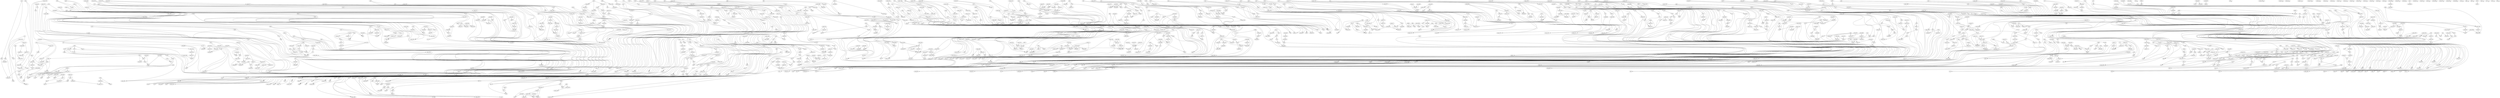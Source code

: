 digraph g
{

  /* list of nodes */
  "SERB";
  "aarA";
  "accA";
  "accB";
  "accC";
  "accD";
  "ackA";
  "ackA_1";
  "ackA_2";
  "acnB";
  "acpP_1";
  "acpP_2";
  "acpS";
  "acsA";
  "acxA";
  "acxB";
  "acxB_1";
  "acxC";
  "addA";
  "adeP";
  "adeQ";
  "adeQ_1";
  "adhA";
  "adk";
  "aguA";
  "alaS";
  "ald";
  "algA";
  "algC";
  "alr1";
  "alsT";
  "amiC";
  "amiE";
  "amiF";
  "ansA";
  "apbC";
  "apt";
  "argO";
  "argS";
  "arlR";
  "aroA1";
  "aroB";
  "aroC";
  "aroE";
  "aroH";
  "aroK";
  "aroQ";
  "artM";
  "asd";
  "aspA";
  "aspS";
  "atoE";
  "atpA";
  "atpB";
  "atpC";
  "atpD_1";
  "atpD_2";
  "atpE";
  "atpF_1";
  "atpF_2";
  "atpG";
  "bamA";
  "bamD";
  "bcgIA";
  "bcgIB";
  "bcp";
  "bhuA_1";
  "bhuA_2";
  "bicA";
  "bioA";
  "bioB";
  "bioD";
  "bioF";
  "birA";
  "bspRIM";
  "btuF";
  "btuF_1";
  "btuF_2";
  "cadA";
  "cagA";
  "cagS";
  "cagT";
  "cah";
  "carA";
  "carB";
  "cbpA";
  "cca";
  "ccoN1";
  "ccoP";
  "ccpA";
  "ccsA";
  "cdh";
  "cdsA";
  "cfa";
  "cheA";
  "cheV_1";
  "cheV_2";
  "cheV_3";
  "cheW";
  "cheY";
  "citT_1";
  "citT_2";
  "clpA";
  "clpB";
  "clpB1";
  "clpP";
  "clpS";
  "clpX";
  "clpY";
  "clsC";
  "cmoA";
  "cmoB";
  "cmoB_2";
  "coaBC";
  "coaD";
  "coaE";
  "coaX";
  "cobB_1";
  "colC";
  "comM";
  "copA_1";
  "copA_2";
  "copP";
  "corA";
  "corC";
  "cpdA";
  "cptA";
  "crcB";
  "csd";
  "csrA";
  "cstA";
  "ctkA";
  "ctpB";
  "cusA";
  "cusA_2";
  "cusB";
  "cusR";
  "cynT";
  "cysE";
  "cysM";
  "cysP";
  "cysP_2";
  "cysS";
  "czcA";
  "czcB";
  "dadA";
  "dapA";
  "dapB";
  "dapD";
  "dapE";
  "dapF";
  "dapL";
  "dcd";
  "dctD";
  "dcuA";
  "ddl";
  "def";
  "degP";
  "deoB";
  "deoD";
  "der_1";
  "der_2";
  "dgkA";
  "divIB";
  "dnaA";
  "dnaB";
  "dnaE";
  "dnaE_1";
  "dnaG";
  "dnaJ";
  "dnaK";
  "dnaN";
  "dnaX";
  "dorA";
  "dpnA_1";
  "dpnA_2";
  "dpnA_3";
  "dpnA_4";
  "dpnA_5";
  "dpnA_6";
  "dppB";
  "dppC";
  "dppE";
  "dprA";
  "dps";
  "dsbB";
  "dsbD";
  "dsbD_2";
  "dusC";
  "dut";
  "dxr";
  "dxs";
  "eda";
  "edd";
  "efp";
  "engB";
  "eno";
  "eptA";
  "era_1";
  "esiB";
  "exbB_1";
  "exbB_2";
  "exbB_3";
  "exbD_1";
  "exbD_2";
  "exbD_3";
  "exoA";
  "fabF";
  "fabG";
  "fabH";
  "fabI";
  "fabL";
  "fabZ";
  "fba";
  "fbp";
  "fdx";
  "fecA_1";
  "fecA_2";
  "fecA_3";
  "fenF";
  "feoA";
  "feoB";
  "ffh";
  "flaA";
  "flaB";
  "fldA";
  "flgB";
  "flgC";
  "flgD";
  "flgE_1";
  "flgE_2";
  "flgG_1";
  "flgG_2";
  "flgH";
  "flgI";
  "flgK";
  "flgL";
  "flhA";
  "flhB_1";
  "flhB_2";
  "flhF";
  "fliA";
  "fliD";
  "fliE";
  "fliF";
  "fliG";
  "fliI";
  "fliM";
  "fliN_1";
  "fliN_2";
  "fliP_1";
  "fliP_2";
  "fliS";
  "fliW1";
  "fliW2";
  "fmt";
  "fokIM";
  "folC";
  "folD";
  "folE";
  "folK";
  "folP";
  "frdA";
  "frdB";
  "frdC";
  "frr";
  "ftnA";
  "ftsA";
  "ftsE";
  "ftsH_1";
  "ftsH_2";
  "ftsI";
  "ftsK";
  "ftsW";
  "ftsY";
  "ftsZ";
  "fucP";
  "fucT";
  "fucT_1";
  "fumC";
  "fur";
  "fusA";
  "galE";
  "gap1";
  "gapB";
  "gatA";
  "gatB";
  "gatC";
  "gdh";
  "gdhA";
  "ggt";
  "glk";
  "glmM";
  "glmS";
  "glmU";
  "glnH";
  "glnP_1";
  "glnP_2";
  "gloC";
  "glpC";
  "glpE";
  "glrR";
  "gltS";
  "gltX";
  "gltX1";
  "gltX_2";
  "glyA";
  "glyA_1";
  "glyQ";
  "glyS";
  "gmd";
  "gmhA1";
  "gmhB";
  "gmk";
  "gpmI";
  "gppA";
  "gpsA";
  "gpt";
  "greA";
  "groL";
  "groS";
  "group_1";
  "group_1001";
  "group_1002";
  "group_1003";
  "group_1004";
  "group_1005";
  "group_1006";
  "group_1007";
  "group_1008";
  "group_1009";
  "group_1010";
  "group_1011";
  "group_1012";
  "group_1013";
  "group_1014";
  "group_1015";
  "group_1016";
  "group_1017";
  "group_1018";
  "group_102";
  "group_1020";
  "group_1023";
  "group_1025";
  "group_1029";
  "group_103";
  "group_1034";
  "group_1038";
  "group_104";
  "group_1041";
  "group_1042";
  "group_1045";
  "group_1046";
  "group_1047";
  "group_1048";
  "group_1049";
  "group_105";
  "group_1051";
  "group_1055";
  "group_1058";
  "group_106";
  "group_1060";
  "group_1061";
  "group_1062";
  "group_1064";
  "group_1066";
  "group_1068";
  "group_107";
  "group_1070";
  "group_1071";
  "group_1073";
  "group_1074";
  "group_1076";
  "group_1078";
  "group_1079";
  "group_108";
  "group_1082";
  "group_1090";
  "group_1095";
  "group_1097";
  "group_1099";
  "group_11";
  "group_1100";
  "group_1101";
  "group_1105";
  "group_1107";
  "group_111";
  "group_1110";
  "group_1116";
  "group_1117";
  "group_112";
  "group_1122";
  "group_1125";
  "group_1126";
  "group_1127";
  "group_1128";
  "group_1129";
  "group_113";
  "group_1130";
  "group_1131";
  "group_1132";
  "group_1133";
  "group_1137";
  "group_1138";
  "group_1139";
  "group_114";
  "group_1142";
  "group_1143";
  "group_1144";
  "group_1147";
  "group_115";
  "group_1153";
  "group_1154";
  "group_1155";
  "group_1158";
  "group_1159";
  "group_116";
  "group_1160";
  "group_1163";
  "group_1165";
  "group_1166";
  "group_1168";
  "group_117";
  "group_1170";
  "group_1173";
  "group_1176";
  "group_1177";
  "group_1178";
  "group_1180";
  "group_1183";
  "group_1184";
  "group_1185";
  "group_1188";
  "group_1189";
  "group_119";
  "group_1190";
  "group_1194";
  "group_1195";
  "group_1197";
  "group_1198";
  "group_12";
  "group_120";
  "group_1201";
  "group_1202";
  "group_1203";
  "group_1204";
  "group_1206";
  "group_1208";
  "group_1209";
  "group_1214";
  "group_1218";
  "group_1219";
  "group_122";
  "group_1220";
  "group_1221";
  "group_1223";
  "group_1224";
  "group_1225";
  "group_123";
  "group_1230";
  "group_1231";
  "group_1233";
  "group_1234";
  "group_1238";
  "group_124";
  "group_1243";
  "group_1244";
  "group_1245";
  "group_1248";
  "group_1251";
  "group_1253";
  "group_1255";
  "group_1256";
  "group_1257";
  "group_1260";
  "group_1261";
  "group_1263";
  "group_1265";
  "group_1268";
  "group_1270";
  "group_1273";
  "group_1274";
  "group_1276";
  "group_1279";
  "group_1281";
  "group_1283";
  "group_1286";
  "group_129";
  "group_1297";
  "group_1298";
  "group_13";
  "group_130";
  "group_1300";
  "group_1301";
  "group_1302";
  "group_1308";
  "group_1311";
  "group_1312";
  "group_1314";
  "group_1316";
  "group_1319";
  "group_132";
  "group_1320";
  "group_1322";
  "group_1323";
  "group_1325";
  "group_1326";
  "group_1328";
  "group_1329";
  "group_133";
  "group_1331";
  "group_1332";
  "group_1334";
  "group_1337";
  "group_1338";
  "group_134";
  "group_1342";
  "group_1344";
  "group_1346";
  "group_1347";
  "group_1348";
  "group_135";
  "group_1350";
  "group_1352";
  "group_1353";
  "group_1354";
  "group_1355";
  "group_1359";
  "group_1361";
  "group_1363";
  "group_1367";
  "group_1368";
  "group_1371";
  "group_1374";
  "group_1376";
  "group_1379";
  "group_1380";
  "group_1382";
  "group_1383";
  "group_1385";
  "group_1386";
  "group_139";
  "group_1394";
  "group_1395";
  "group_1397";
  "group_1400";
  "group_1401";
  "group_1404";
  "group_1405";
  "group_1407";
  "group_1408";
  "group_1409";
  "group_1412";
  "group_1413";
  "group_1422";
  "group_1426";
  "group_1428";
  "group_1429";
  "group_143";
  "group_1430";
  "group_1435";
  "group_1439";
  "group_144";
  "group_1441";
  "group_1443";
  "group_1445";
  "group_1452";
  "group_1453";
  "group_1455";
  "group_1456";
  "group_1457";
  "group_1458";
  "group_146";
  "group_1463";
  "group_1464";
  "group_1465";
  "group_1466";
  "group_147";
  "group_1471";
  "group_1472";
  "group_1474";
  "group_1475";
  "group_1476";
  "group_1477";
  "group_1478";
  "group_148";
  "group_1481";
  "group_1482";
  "group_1486";
  "group_1489";
  "group_149";
  "group_1491";
  "group_1492";
  "group_1499";
  "group_15";
  "group_150";
  "group_1500";
  "group_1503";
  "group_1508";
  "group_1509";
  "group_151";
  "group_1511";
  "group_1512";
  "group_1513";
  "group_1514";
  "group_1515";
  "group_1517";
  "group_1519";
  "group_1521";
  "group_1529";
  "group_1531";
  "group_1533";
  "group_1535";
  "group_1537";
  "group_1539";
  "group_154";
  "group_1540";
  "group_1543";
  "group_1544";
  "group_1549";
  "group_1551";
  "group_1553";
  "group_1554";
  "group_1555";
  "group_1556";
  "group_1559";
  "group_156";
  "group_1560";
  "group_1561";
  "group_1564";
  "group_1566";
  "group_1567";
  "group_1569";
  "group_157";
  "group_1570";
  "group_1571";
  "group_1577";
  "group_1592";
  "group_16";
  "group_1604";
  "group_1610";
  "group_1612";
  "group_1613";
  "group_1614";
  "group_1618";
  "group_1625";
  "group_1628";
  "group_163";
  "group_1632";
  "group_1634";
  "group_1641";
  "group_1642";
  "group_1645";
  "group_1649";
  "group_1655";
  "group_166";
  "group_1661";
  "group_1666";
  "group_167";
  "group_1677";
  "group_1678";
  "group_1679";
  "group_1680";
  "group_1686";
  "group_1687";
  "group_1689";
  "group_1690";
  "group_1691";
  "group_1694";
  "group_1697";
  "group_1698";
  "group_1699";
  "group_17";
  "group_170";
  "group_1702";
  "group_1704";
  "group_171";
  "group_1713";
  "group_1726";
  "group_1738";
  "group_174";
  "group_1741";
  "group_1743";
  "group_175";
  "group_1752";
  "group_1755";
  "group_176";
  "group_1761";
  "group_1763";
  "group_1766";
  "group_1767";
  "group_1768";
  "group_1776";
  "group_1779";
  "group_1780";
  "group_1784";
  "group_179";
  "group_1791";
  "group_18";
  "group_1803";
  "group_1809";
  "group_181";
  "group_1812";
  "group_1814";
  "group_1815";
  "group_1818";
  "group_182";
  "group_1820";
  "group_1824";
  "group_1826";
  "group_1830";
  "group_1839";
  "group_1840";
  "group_1841";
  "group_1843";
  "group_1844";
  "group_1846";
  "group_1848";
  "group_1852";
  "group_1855";
  "group_186";
  "group_189";
  "group_19";
  "group_191";
  "group_192";
  "group_193";
  "group_197";
  "group_198";
  "group_199";
  "group_2";
  "group_20";
  "group_202";
  "group_203";
  "group_207";
  "group_208";
  "group_21";
  "group_212";
  "group_219";
  "group_22";
  "group_223";
  "group_227";
  "group_23";
  "group_231";
  "group_232";
  "group_233";
  "group_234";
  "group_235";
  "group_24";
  "group_242";
  "group_247";
  "group_25";
  "group_250";
  "group_251";
  "group_254";
  "group_255";
  "group_257";
  "group_258";
  "group_259";
  "group_26";
  "group_260";
  "group_261";
  "group_264";
  "group_268";
  "group_27";
  "group_270";
  "group_274";
  "group_276";
  "group_277";
  "group_278";
  "group_279";
  "group_28";
  "group_280";
  "group_281";
  "group_282";
  "group_283";
  "group_284";
  "group_285";
  "group_286";
  "group_289";
  "group_29";
  "group_290";
  "group_291";
  "group_295";
  "group_298";
  "group_299";
  "group_3";
  "group_30";
  "group_301";
  "group_302";
  "group_303";
  "group_305";
  "group_306";
  "group_308";
  "group_309";
  "group_31";
  "group_310";
  "group_312";
  "group_313";
  "group_314";
  "group_315";
  "group_316";
  "group_318";
  "group_32";
  "group_320";
  "group_321";
  "group_322";
  "group_323";
  "group_324";
  "group_329";
  "group_330";
  "group_331";
  "group_332";
  "group_333";
  "group_335";
  "group_336";
  "group_337";
  "group_338";
  "group_339";
  "group_342";
  "group_343";
  "group_346";
  "group_348";
  "group_349";
  "group_352";
  "group_354";
  "group_356";
  "group_357";
  "group_358";
  "group_36";
  "group_360";
  "group_363";
  "group_364";
  "group_369";
  "group_370";
  "group_372";
  "group_373";
  "group_375";
  "group_38";
  "group_380";
  "group_381";
  "group_384";
  "group_39";
  "group_390";
  "group_393";
  "group_394";
  "group_396";
  "group_397";
  "group_4";
  "group_403";
  "group_407";
  "group_408";
  "group_409";
  "group_41";
  "group_412";
  "group_413";
  "group_418";
  "group_419";
  "group_42";
  "group_421";
  "group_424";
  "group_425";
  "group_429";
  "group_432";
  "group_433";
  "group_434";
  "group_435";
  "group_436";
  "group_437";
  "group_442";
  "group_446";
  "group_448";
  "group_449";
  "group_45";
  "group_454";
  "group_457";
  "group_458";
  "group_46";
  "group_462";
  "group_466";
  "group_469";
  "group_47";
  "group_471";
  "group_472";
  "group_473";
  "group_478";
  "group_479";
  "group_48";
  "group_481";
  "group_482";
  "group_489";
  "group_49";
  "group_492";
  "group_493";
  "group_498";
  "group_499";
  "group_5";
  "group_50";
  "group_503";
  "group_504";
  "group_51";
  "group_515";
  "group_516";
  "group_517";
  "group_519";
  "group_520";
  "group_522";
  "group_525";
  "group_526";
  "group_529";
  "group_534";
  "group_537";
  "group_54";
  "group_540";
  "group_541";
  "group_542";
  "group_546";
  "group_547";
  "group_549";
  "group_55";
  "group_550";
  "group_552";
  "group_556";
  "group_560";
  "group_562";
  "group_57";
  "group_571";
  "group_572";
  "group_575";
  "group_577";
  "group_578";
  "group_58";
  "group_580";
  "group_585";
  "group_586";
  "group_588";
  "group_589";
  "group_59";
  "group_598";
  "group_599";
  "group_6";
  "group_60";
  "group_602";
  "group_603";
  "group_606";
  "group_608";
  "group_610";
  "group_612";
  "group_613";
  "group_616";
  "group_618";
  "group_619";
  "group_62";
  "group_624";
  "group_625";
  "group_627";
  "group_628";
  "group_631";
  "group_632";
  "group_640";
  "group_642";
  "group_643";
  "group_647";
  "group_649";
  "group_651";
  "group_654";
  "group_657";
  "group_661";
  "group_664";
  "group_667";
  "group_670";
  "group_671";
  "group_672";
  "group_673";
  "group_674";
  "group_677";
  "group_679";
  "group_680";
  "group_681";
  "group_683";
  "group_684";
  "group_685";
  "group_686";
  "group_687";
  "group_688";
  "group_689";
  "group_69";
  "group_692";
  "group_693";
  "group_694";
  "group_696";
  "group_697";
  "group_698";
  "group_699";
  "group_7";
  "group_70";
  "group_701";
  "group_702";
  "group_703";
  "group_705";
  "group_706";
  "group_707";
  "group_709";
  "group_71";
  "group_713";
  "group_716";
  "group_717";
  "group_72";
  "group_723";
  "group_725";
  "group_726";
  "group_729";
  "group_73";
  "group_730";
  "group_731";
  "group_734";
  "group_735";
  "group_736";
  "group_737";
  "group_738";
  "group_739";
  "group_741";
  "group_743";
  "group_745";
  "group_746";
  "group_747";
  "group_748";
  "group_749";
  "group_751";
  "group_752";
  "group_753";
  "group_754";
  "group_756";
  "group_757";
  "group_760";
  "group_762";
  "group_763";
  "group_766";
  "group_767";
  "group_768";
  "group_770";
  "group_771";
  "group_772";
  "group_775";
  "group_776";
  "group_779";
  "group_78";
  "group_782";
  "group_783";
  "group_784";
  "group_787";
  "group_788";
  "group_79";
  "group_791";
  "group_793";
  "group_795";
  "group_796";
  "group_799";
  "group_8";
  "group_800";
  "group_803";
  "group_804";
  "group_806";
  "group_807";
  "group_81";
  "group_810";
  "group_811";
  "group_813";
  "group_816";
  "group_819";
  "group_820";
  "group_823";
  "group_824";
  "group_825";
  "group_826";
  "group_827";
  "group_828";
  "group_83";
  "group_830";
  "group_833";
  "group_834";
  "group_835";
  "group_838";
  "group_839";
  "group_84";
  "group_845";
  "group_847";
  "group_848";
  "group_849";
  "group_85";
  "group_850";
  "group_851";
  "group_852";
  "group_854";
  "group_855";
  "group_856";
  "group_857";
  "group_858";
  "group_859";
  "group_86";
  "group_860";
  "group_861";
  "group_862";
  "group_863";
  "group_864";
  "group_866";
  "group_867";
  "group_868";
  "group_869";
  "group_87";
  "group_870";
  "group_871";
  "group_872";
  "group_873";
  "group_874";
  "group_875";
  "group_876";
  "group_877";
  "group_878";
  "group_879";
  "group_88";
  "group_880";
  "group_881";
  "group_882";
  "group_883";
  "group_884";
  "group_885";
  "group_886";
  "group_887";
  "group_888";
  "group_889";
  "group_89";
  "group_890";
  "group_891";
  "group_892";
  "group_893";
  "group_894";
  "group_895";
  "group_896";
  "group_897";
  "group_898";
  "group_899";
  "group_9";
  "group_900";
  "group_901";
  "group_902";
  "group_903";
  "group_904";
  "group_905";
  "group_906";
  "group_907";
  "group_908";
  "group_909";
  "group_91";
  "group_910";
  "group_911";
  "group_912";
  "group_913";
  "group_914";
  "group_915";
  "group_916";
  "group_917";
  "group_918";
  "group_919";
  "group_920";
  "group_921";
  "group_922";
  "group_923";
  "group_924";
  "group_925";
  "group_926";
  "group_927";
  "group_928";
  "group_930";
  "group_931";
  "group_932";
  "group_933";
  "group_934";
  "group_935";
  "group_936";
  "group_937";
  "group_938";
  "group_939";
  "group_940";
  "group_941";
  "group_942";
  "group_943";
  "group_944";
  "group_945";
  "group_946";
  "group_947";
  "group_949";
  "group_950";
  "group_951";
  "group_952";
  "group_953";
  "group_954";
  "group_955";
  "group_956";
  "group_957";
  "group_958";
  "group_959";
  "group_96";
  "group_960";
  "group_961";
  "group_962";
  "group_963";
  "group_964";
  "group_965";
  "group_966";
  "group_967";
  "group_968";
  "group_969";
  "group_97";
  "group_970";
  "group_971";
  "group_972";
  "group_973";
  "group_974";
  "group_975";
  "group_976";
  "group_977";
  "group_978";
  "group_979";
  "group_98";
  "group_980";
  "group_981";
  "group_982";
  "group_983";
  "group_984";
  "group_985";
  "group_986";
  "group_988";
  "group_989";
  "group_99";
  "group_990";
  "group_991";
  "group_992";
  "group_994";
  "group_995";
  "group_996";
  "group_997";
  "group_998";
  "group_999";
  "grpE";
  "gsiA";
  "gspA";
  "gtaB";
  "guaA";
  "guaB";
  "guaC";
  "gyrA";
  "gyrA_2";
  "gyrB";
  "haeIIIM";
  "hbpA";
  "hcpA";
  "hcpB_1";
  "hcpB_2";
  "hcpC_1";
  "hcpC_2";
  "hcpD_1";
  "hcpD_2";
  "hel";
  "hemA";
  "hemB";
  "hemC";
  "hemE";
  "hemH";
  "hemL";
  "hemN_1";
  "hemN_2";
  "hemR";
  "hepA";
  "hflC";
  "hhaIM";
  "hisS";
  "hldD";
  "hldE";
  "hmuU";
  "hom";
  "hrcA";
  "hsdM";
  "hsdR_1";
  "hsdR_2";
  "hsdR_3";
  "hslV";
  "hspR";
  "hssS";
  "htpG";
  "htpX_1";
  "htpX_2";
  "hup";
  "hybD";
  "hydA_1";
  "hydA_2";
  "hydB";
  "hydC";
  "hypA";
  "hypB";
  "hypC";
  "hypD";
  "hypE";
  "hypE_2";
  "hypF";
  "icd";
  "ileS";
  "ileS_2";
  "ilvC";
  "ilvE";
  "infA";
  "infB";
  "infC";
  "iscS";
  "iscU";
  "ispB";
  "ispDF";
  "ispE";
  "ispG";
  "ispH";
  "katA";
  "kch";
  "kdsA";
  "kdsB";
  "kdsC";
  "kdsD";
  "kefC";
  "kgtP";
  "korA";
  "korB";
  "lapB";
  "lepA";
  "lepB";
  "leuS";
  "lex1";
  "lgt";
  "ligA";
  "lldP_1";
  "lldP_2";
  "lnt";
  "lolA";
  "lolC";
  "lolD";
  "lon";
  "lptA";
  "lptB";
  "lptD";
  "lpxA";
  "lpxB";
  "lpxC";
  "lpxD";
  "lpxD_2";
  "lpxE_2";
  "lpxH";
  "lpxK";
  "lpxP";
  "lspA";
  "lutA";
  "lutB";
  "lutC";
  "luxS";
  "lysA";
  "lysC";
  "lysS";
  "maf";
  "magA";
  "map";
  "mboIIM";
  "mboIIR";
  "mboIR";
  "mboIR_1";
  "mboIR_2";
  "mcp4";
  "mcpU";
  "mdaB";
  "mdoB";
  "mdtC";
  "mdtN";
  "menG";
  "menH";
  "mepA";
  "mepM_1";
  "mepM_2";
  "mepM_3";
  "metB";
  "metG";
  "metG_2";
  "metI";
  "metK";
  "metN";
  "metN2";
  "metQ";
  "mfd";
  "mfd_1";
  "mgtA";
  "miaA";
  "miaB";
  "minC";
  "minD";
  "minE";
  "mlaE";
  "mleN";
  "mltD";
  "mltG";
  "mmpA";
  "mnmA_1";
  "mnmA_2";
  "mnmE";
  "mnmG";
  "moaA";
  "moaC";
  "moaE";
  "mobA";
  "modA";
  "modB";
  "moeA";
  "moeZ";
  "mog";
  "motB";
  "mqnA";
  "mqnB";
  "mqnC";
  "mqnD";
  "mqnE";
  "mqo";
  "mraY";
  "mrcA";
  "mrdA";
  "mreB";
  "msbA";
  "mscS";
  "msrAB";
  "mtaB";
  "mtnN";
  "murA";
  "murB";
  "murC";
  "murD";
  "murD_1";
  "murD_2";
  "murE";
  "murF";
  "murG";
  "murG_2";
  "murI";
  "murI_2";
  "murJ";
  "mutS2";
  "mutS2_2";
  "mutS2_3";
  "mutY";
  "nadA";
  "nadC";
  "nadD";
  "nadE";
  "nadK";
  "nadK_1";
  "ndhD1";
  "ndhJ";
  "ndk";
  "neuA";
  "nfuA";
  "nhaA";
  "nixA";
  "nnr";
  "nqo6";
  "nqo8";
  "nrdA";
  "nrdB";
  "nspC";
  "nth_1";
  "nth_2";
  "nudK";
  "nuoA";
  "nuoD";
  "nuoI";
  "nuoJ";
  "nuoL";
  "nuoN";
  "nupX";
  "nusA";
  "nusB";
  "nusG";
  "obg";
  "ogt";
  "oppD";
  "oppF";
  "opuBA";
  "opuCC";
  "pabB";
  "paeR7IM";
  "pal";
  "panB";
  "panC";
  "panD";
  "parB";
  "patA";
  "pcm";
  "pcrA";
  "pcs";
  "pctB";
  "pctC";
  "pdxA";
  "pdxJ";
  "pepA";
  "pepF1";
  "petA";
  "petB";
  "pgbA";
  "pgbA_2";
  "pgbB";
  "pgdA";
  "pgdA_1";
  "pgi";
  "pgk";
  "pgl";
  "pgpA";
  "pgsA";
  "pheS";
  "pheT";
  "pldA";
  "pldA_2";
  "plqA";
  "plsC";
  "plsX";
  "plsY";
  "pncC";
  "pnp";
  "pnuC";
  "polA";
  "polC";
  "pomA";
  "porA";
  "porB";
  "porC";
  "porD";
  "potA";
  "ppa";
  "ppiB";
  "ppiD";
  "ppk";
  "ppsA";
  "pqqE";
  "prfA";
  "prfB";
  "priA";
  "prmA";
  "prmC";
  "proC";
  "proP";
  "proS";
  "prs";
  "psd";
  "pseB";
  "pseC";
  "pseH";
  "pseI";
  "pta_1";
  "pta_2";
  "pta_3";
  "pth";
  "ptlC";
  "ptlG";
  "ptlH";
  "purA";
  "purB";
  "purD";
  "purU";
  "putP";
  "pyrB";
  "pyrC_1";
  "pyrC_2";
  "pyrD_1";
  "pyrD_2";
  "pyrE";
  "pyrE_1";
  "pyrF";
  "pyrG";
  "pyrH";
  "pyrH_2";
  "qseB";
  "queA";
  "queC";
  "queE_1";
  "queE_2";
  "queF";
  "radA";
  "rbfA";
  "rclC";
  "rdxA";
  "recA";
  "recD2";
  "recG";
  "recJ";
  "recN";
  "recR";
  "relA";
  "rfaC";
  "rfaF";
  "rho";
  "rhpA";
  "ribA";
  "ribBA";
  "ribD";
  "ribE";
  "ribF";
  "ribH";
  "rimM";
  "rimO";
  "rimP";
  "rlmH";
  "rlmN";
  "rlpA";
  "rluB";
  "rluD";
  "rnc";
  "rnhA";
  "rnhB";
  "rnj";
  "rnpA";
  "rnr";
  "rny";
  "rocA1";
  "rocE";
  "rocF";
  "rpe";
  "rplA";
  "rplB";
  "rplB_1";
  "rplB_2";
  "rplC";
  "rplD";
  "rplE";
  "rplF";
  "rplI";
  "rplJ";
  "rplK";
  "rplL";
  "rplM";
  "rplN";
  "rplO";
  "rplP";
  "rplQ";
  "rplQ_2";
  "rplR";
  "rplS";
  "rplT";
  "rplU";
  "rplV";
  "rplW";
  "rplX";
  "rplY";
  "rpmA";
  "rpmB";
  "rpmC";
  "rpmE";
  "rpmF";
  "rpmG2";
  "rpmI";
  "rpoA";
  "rpoA_2";
  "rpoBC";
  "rpoD";
  "rpoN";
  "rpoZ";
  "rppH";
  "rpsA";
  "rpsB";
  "rpsB_2";
  "rpsC";
  "rpsD";
  "rpsE";
  "rpsF";
  "rpsG";
  "rpsH";
  "rpsI";
  "rpsJ";
  "rpsJ_1";
  "rpsK";
  "rpsL";
  "rpsM";
  "rpsO";
  "rpsP";
  "rpsQ";
  "rpsR";
  "rpsS";
  "rpsT";
  "rpsU";
  "rseP";
  "rsfS";
  "rsgA";
  "rsgA_2";
  "rsmA";
  "rsmD";
  "rsmE";
  "rsmG";
  "rsmH";
  "rsmI";
  "rsrIM";
  "rsrIM_1";
  "ruvA";
  "ruvB";
  "ruvC";
  "salL";
  "scoA";
  "scoB";
  "sdaA";
  "sdaC";
  "sdcS";
  "secA";
  "secG";
  "secY";
  "secY_1";
  "secY_2";
  "selA";
  "senX3";
  "serA";
  "serS";
  "sfmC";
  "sfrA";
  "slt";
  "slyD";
  "smc_1";
  "smc_2";
  "smc_3";
  "smpB";
  "sodB";
  "soj";
  "sotB";
  "speA";
  "speE";
  "spoIIIE";
  "sppA";
  "srpA";
  "ssb";
  "surA";
  "surE";
  "tagO";
  "tal";
  "tam";
  "taqIM";
  "tatA";
  "tatB";
  "tatC";
  "tcdA";
  "tcyB";
  "tdhA";
  "tenA";
  "tgt";
  "thiD";
  "thiD_2";
  "thiE";
  "thiM";
  "thlA";
  "thrB";
  "thrC";
  "thrZ";
  "thyX";
  "tig";
  "tilS";
  "tkt";
  "tlyA";
  "tmk";
  "tolB";
  "topA_1";
  "topA_2";
  "tpiA";
  "tpx";
  "traG";
  "trmB";
  "trmD";
  "trpA";
  "trpB";
  "trpC";
  "trpE";
  "trpE_1";
  "trpG";
  "trpGD";
  "trpS";
  "truA";
  "truD";
  "trxA_1";
  "trxA_2";
  "trxB";
  "tsaA";
  "tsaD";
  "tsaE";
  "tsf";
  "ttcA";
  "tufA";
  "typA";
  "tyrA_1";
  "tyrA_2";
  "tyrS";
  "ubiD";
  "ubiX";
  "ung";
  "uppS";
  "ureA";
  "ureB";
  "ureB_2";
  "ureE";
  "ureF";
  "ureG";
  "ureH";
  "ureI";
  "uvrA";
  "uvrB";
  "uvrC";
  "uvrD";
  "vacA_1";
  "vacA_2";
  "vacA_3";
  "vacA_4";
  "valS";
  "vapD_1";
  "vapD_2";
  "virB4_1";
  "virB4_2";
  "virB4_3";
  "vspIM";
  "waaA";
  "wbnK";
  "wbpB";
  "xerH_1";
  "xerH_2";
  "xerH_3";
  "xni";
  "xseA_1";
  "xseA_2";
  "xseB";
  "yafQ_1";
  "yafQ_2";
  "yajR";
  "ybeY";
  "ybgC";
  "ybhS";
  "ybiT";
  "yccA";
  "yccM";
  "yceI";
  "ycfH";
  "ychF";
  "ydcP";
  "ydfG";
  "ydiO";
  "yeeO";
  "yejB";
  "yejE";
  "yfbR";
  "yfiC";
  "yfkN";
  "yfkO";
  "ygaZ";
  "ygiC";
  "yhdN";
  "yidC";
  "yigZ";
  "yjiA";
  "ylxH";
  "ynaI";
  "yohD_1";
  "yohD_2";
  "yqgF";
  "ytrB";
  "ywiE";
  "ywlF";
  "yxdL";
  "zipA";
  "zraS";
  "zwf";

  /* list of edges */
  "SERB" -> "ftnA" [weight = "0.0909090909090909"];
  "accA" -> "fabF" [weight = "0.0952380952380952"];
  "accA" -> "group_373" [weight = "0.133333333333333"];
  "accC" -> "accB" [weight = "0.0869565217391304"];
  "accC" -> "group_280" [weight = "1"];
  "accD" -> "group_1632" [weight = "0.111111111111111"];
  "accD" -> "rlmH" [weight = "0.111111111111111"];
  "ackA_2" -> "ackA_1" [weight = "0.0869565217391304"];
  "ackA" -> "group_624" [weight = "1"];
  "acpP_2" -> "gpsA" [weight = "0.111111111111111"];
  "acsA" -> "cpdA" [weight = "0.117647058823529"];
  "acsA" -> "group_73" [weight = "1"];
  "acxA" -> "acxB" [weight = "0.1"];
  "acxB_1" -> "acxC" [weight = "0.2"];
  "acxB" -> "acxB_1" [weight = "0.2"];
  "acxB" -> "acxC" [weight = "0.333333333333333"];
  "addA" -> "nhaA" [weight = "0.0909090909090909"];
  "addA" -> "rpsB" [weight = "0.0909090909090909"];
  "adeQ_1" -> "adeP" [weight = "1"];
  "adeQ_1" -> "fucP" [weight = "1"];
  "adeQ" -> "adeQ_1" [weight = "1"];
  "adeQ" -> "fucP" [weight = "0.125"];
  "adeQ" -> "group_276" [weight = "1"];
  "adeQ" -> "group_277" [weight = "0.166666666666667"];
  "adhA" -> "glk" [weight = "0.153846153846154"];
  "adhA" -> "group_1533" [weight = "0.0869565217391304"];
  "aguA" -> "dpnA_2" [weight = "0.125"];
  "alaS" -> "group_1555" [weight = "0.142857142857143"];
  "algA" -> "ptlG" [weight = "0.1"];
  "alr1" -> "alsT" [weight = "0.111111111111111"];
  "alr1" -> "group_1127" [weight = "0.111111111111111"];
  "amiC" -> "group_684" [weight = "0.5"];
  "amiC" -> "group_703" [weight = "0.153846153846154"];
  "ansA" -> "dcuA" [weight = "0.111111111111111"];
  "ansA" -> "group_343" [weight = "1"];
  "apbC" -> "group_958" [weight = "1"];
  "apbC" -> "gspA" [weight = "0.1"];
  "apt" -> "group_1655" [weight = "0.133333333333333"];
  "argO" -> "dnaX" [weight = "0.142857142857143"];
  "argO" -> "group_462" [weight = "0.111111111111111"];
  "argS" -> "tatA" [weight = "0.133333333333333"];
  "arlR" -> "hssS" [weight = "0.125"];
  "aroA1" -> "ispH" [weight = "0.111111111111111"];
  "aroA1" -> "pheT" [weight = "0.111111111111111"];
  "aroB" -> "group_107" [weight = "0.0909090909090909"];
  "aroB" -> "group_429" [weight = "0.333333333333333"];
  "aroE" -> "group_1844" [weight = "0.0869565217391304"];
  "aroH" -> "group_1130" [weight = "0.133333333333333"];
  "aroK" -> "group_625" [weight = "0.133333333333333"];
  "aroK" -> "group_627" [weight = "0.0952380952380952"];
  "aroQ" -> "group_1023" [weight = "0.117647058823529"];
  "aroQ" -> "group_1512" [weight = "0.105263157894737"];
  "artM" -> "glnH" [weight = "0.142857142857143"];
  "artM" -> "glnP_2" [weight = "0.0909090909090909"];
  "asd" -> "group_86" [weight = "2"];
  "aspA" -> "group_1824" [weight = "0.105263157894737"];
  "aspA" -> "murA" [weight = "0.133333333333333"];
  "aspS" -> "adk" [weight = "0.0952380952380952"];
  "atoE" -> "group_1097" [weight = "0.1"];
  "atoE" -> "scoB" [weight = "0.125"];
  "atpC" -> "exbB_3" [weight = "0.153846153846154"];
  "atpC" -> "group_305" [weight = "0.5"];
  "atpD_1" -> "atpC" [weight = "0.0869565217391304"];
  "atpD_1" -> "atpG" [weight = "0.153846153846154"];
  "atpD_2" -> "atpA" [weight = "0.0869565217391304"];
  "atpD_2" -> "atpF_1" [weight = "0.153846153846154"];
  "atpF_2" -> "atpF_1" [weight = "0.0869565217391304"];
  "atpG" -> "atpA" [weight = "0.0869565217391304"];
  "bcgIA" -> "bcgIB" [weight = "0.0952380952380952"];
  "bcgIA" -> "group_62" [weight = "1"];
  "bcgIB" -> "group_62" [weight = "0.133333333333333"];
  "bcgIB" -> "polA" [weight = "0.333333333333333"];
  "bcp" -> "group_1130" [weight = "0.0952380952380952"];
  "bcp" -> "lutC" [weight = "0.133333333333333"];
  "bhuA_1" -> "group_1270" [weight = "1"];
  "bhuA_1" -> "group_757" [weight = "0.0869565217391304"];
  "bhuA_1" -> "selA" [weight = "0.153846153846154"];
  "bhuA_2" -> "hemR" [weight = "0.133333333333333"];
  "bicA" -> "group_1766" [weight = "0.0714285714285714"];
  "bioA" -> "gatC" [weight = "0.111111111111111"];
  "bioA" -> "ppiD" [weight = "0.111111111111111"];
  "bioD" -> "group_1058" [weight = "0.1"];
  "bioD" -> "group_1125" [weight = "0.125"];
  "bioF" -> "mcpU" [weight = "0.133333333333333"];
  "bspRIM" -> "dpnA_2" [weight = "0.125"];
  "bspRIM" -> "group_1180" [weight = "0.1"];
  "btuF_1" -> "btuF_2" [weight = "1"];
  "btuF" -> "btuF" [weight = "0.4"];
  "cadA" -> "comM" [weight = "0.25"];
  "cadA" -> "group_171" [weight = "0.166666666666667"];
  "cagA" -> "group_1206" [weight = "0.133333333333333"];
  "cagA" -> "group_1342" [weight = "0.105263157894737"];
  "cagS" -> "group_1223" [weight = "0.133333333333333"];
  "cagT" -> "cagS" [weight = "0.0952380952380952"];
  "cagT" -> "group_1702" [weight = "0.133333333333333"];
  "cah" -> "sotB" [weight = "0.0909090909090909"];
  "carA" -> "amiF" [weight = "0.142857142857143"];
  "carA" -> "group_1726" [weight = "0.0909090909090909"];
  "carB" -> "yccA" [weight = "0.105263157894737"];
  "cbpA" -> "group_783" [weight = "0.117647058823529"];
  "cbpA" -> "group_900" [weight = "1"];
  "cbpA" -> "hspR" [weight = "0.105263157894737"];
  "cca" -> "group_394" [weight = "0.117647058823529"];
  "ccoN1" -> "citT_1" [weight = "0.5"];
  "ccoN1" -> "group_1803" [weight = "0.0952380952380952"];
  "ccoP" -> "group_632" [weight = "0.133333333333333"];
  "ccpA" -> "dnaE" [weight = "0.0869565217391304"];
  "ccpA" -> "dnaE_1" [weight = "1"];
  "ccsA" -> "group_1238" [weight = "0.0952380952380952"];
  "cdh" -> "flgE_1" [weight = "0.142857142857143"];
  "cdsA" -> "dxr" [weight = "0.111111111111111"];
  "cdsA" -> "group_868" [weight = "2"];
  "cdsA" -> "sdcS" [weight = "0.117647058823529"];
  "cheA" -> "cheV_3" [weight = "0.111111111111111"];
  "cheA" -> "cheW" [weight = "0.111111111111111"];
  "cheV_1" -> "aspS" [weight = "0.133333333333333"];
  "cheV_1" -> "ligA" [weight = "0.0952380952380952"];
  "cheV_3" -> "group_301" [weight = "0.5"];
  "cheV_3" -> "lpxH" [weight = "0.142857142857143"];
  "cheY" -> "group_1435" [weight = "0.117647058823529"];
  "cheY" -> "group_999" [weight = "1"];
  "cheY" -> "prmA" [weight = "0.105263157894737"];
  "citT_2" -> "ccoN1" [weight = "0.133333333333333"];
  "citT_2" -> "citT_1" [weight = "0.117647058823529"];
  "clpB" -> "dpnA_3" [weight = "0.0714285714285714"];
  "clpB" -> "group_39" [weight = "1"];
  "clpS" -> "clpA" [weight = "0.1"];
  "clpS" -> "group_739" [weight = "0.5"];
  "clpS" -> "group_864" [weight = "0.166666666666667"];
  "clpX" -> "lpxA" [weight = "0.153846153846154"];
  "clpX" -> "mreB" [weight = "0.0869565217391304"];
  "clpY" -> "group_1283" [weight = "0.117647058823529"];
  "clsC" -> "group_1263" [weight = "0.125"];
  "cmoA" -> "priA" [weight = "0.111111111111111"];
  "cmoA" -> "sodB" [weight = "0.111111111111111"];
  "cmoB_2" -> "cmoB" [weight = "1"];
  "cmoB_2" -> "group_670" [weight = "1"];
  "coaBC" -> "group_1042" [weight = "0.25"];
  "coaBC" -> "pseB" [weight = "0.0714285714285714"];
  "coaE" -> "speE" [weight = "0.0714285714285714"];
  "coaX" -> "pgbB" [weight = "0.125"];
  "colC" -> "gmd" [weight = "0.1"];
  "copA_1" -> "yfiC" [weight = "0.153846153846154"];
  "copA_2" -> "pcs" [weight = "0.105263157894737"];
  "copP" -> "copA_2" [weight = "0.153846153846154"];
  "copP" -> "group_254" [weight = "0.5"];
  "copP" -> "group_546" [weight = "0.117647058823529"];
  "cptA" -> "group_833" [weight = "0.117647058823529"];
  "cptA" -> "murB" [weight = "0.153846153846154"];
  "csrA" -> "ispE" [weight = "0.0869565217391304"];
  "csrA" -> "ppiB" [weight = "0.0869565217391304"];
  "ctkA" -> "group_1221" [weight = "0.105263157894737"];
  "ctpB" -> "ctpB" [weight = "2"];
  "ctpB" -> "group_526" [weight = "0.0909090909090909"];
  "cusA" -> "cusB" [weight = "0.0769230769230769"];
  "cusA" -> "group_232" [weight = "0.0769230769230769"];
  "cusA" -> "group_680" [weight = "0.5"];
  "cusB" -> "cusB" [weight = "1"];
  "cusR" -> "cpdA" [weight = "0.105263157894737"];
  "cysE" -> "atpE" [weight = "0.166666666666667"];
  "cysE" -> "group_1465" [weight = "0.0833333333333333"];
  "cysM" -> "metB" [weight = "0.0909090909090909"];
  "cysP_2" -> "cysP" [weight = "0.5"];
  "cysP_2" -> "nfuA" [weight = "0.5"];
  "cysP" -> "corC" [weight = "0.153846153846154"];
  "cysP" -> "nfuA" [weight = "0.153846153846154"];
  "cysS" -> "vacA_1" [weight = "0.1"];
  "czcB" -> "group_1577" [weight = "0.0952380952380952"];
  "dadA" -> "alsT" [weight = "0.111111111111111"];
  "dapA" -> "fabL" [weight = "0.117647058823529"];
  "dapD" -> "hcpD_1" [weight = "0.117647058823529"];
  "dapD" -> "ispG" [weight = "0.105263157894737"];
  "dapE" -> "hcpA" [weight = "0.111111111111111"];
  "dapE" -> "mnmG" [weight = "0.111111111111111"];
  "dapL" -> "ispG" [weight = "0.105263157894737"];
  "dapL" -> "murC" [weight = "0.117647058823529"];
  "dcd" -> "accB" [weight = "0.0869565217391304"];
  "dcd" -> "group_1233" [weight = "0.153846153846154"];
  "ddl" -> "menH" [weight = "0.153846153846154"];
  "ddl" -> "pgpA" [weight = "0.0869565217391304"];
  "def" -> "clpP" [weight = "0.25"];
  "def" -> "comM" [weight = "0.0714285714285714"];
  "deoB" -> "deoD" [weight = "0.0909090909090909"];
  "deoB" -> "nupX" [weight = "0.142857142857143"];
  "der_2" -> "group_1430" [weight = "0.111111111111111"];
  "der_2" -> "group_556" [weight = "0.111111111111111"];
  "dnaA" -> "group_852" [weight = "0.133333333333333"];
  "dnaB" -> "group_529" [weight = "0.0869565217391304"];
  "dnaB" -> "nnr" [weight = "0.181818181818182"];
  "dnaE_1" -> "dnaE" [weight = "1"];
  "dnaE" -> "rluB" [weight = "0.0869565217391304"];
  "dnaJ" -> "group_1047" [weight = "0.0714285714285714"];
  "dnaJ" -> "ygaZ" [weight = "0.25"];
  "dnaK" -> "group_1008" [weight = "2"];
  "dnaK" -> "group_730" [weight = "0.142857142857143"];
  "dnaK" -> "grpE" [weight = "0.0909090909090909"];
  "dnaN" -> "gyrB" [weight = "0.117647058823529"];
  "dnaN" -> "pldA" [weight = "0.105263157894737"];
  "dnaX" -> "tsaE" [weight = "0.1"];
  "dpnA_1" -> "group_947" [weight = "1"];
  "dpnA_1" -> "mboIR" [weight = "0.166666666666667"];
  "dpnA_1" -> "wbnK" [weight = "0.0909090909090909"];
  "dpnA_4" -> "dpnA_4" [weight = "1"];
  "dpnA_4" -> "group_132" [weight = "1"];
  "dpnA_4" -> "group_41" [weight = "0.666666666666667"];
  "dpnA_4" -> "group_42" [weight = "0.25"];
  "dpnA_4" -> "group_526" [weight = "0.0869565217391304"];
  "dppC" -> "dppB" [weight = "0.333333333333333"];
  "dppC" -> "oppD" [weight = "0.0666666666666667"];
  "dppE" -> "trpS" [weight = "0.08"];
  "dppE" -> "yejB" [weight = "0.181818181818182"];
  "dprA" -> "minE" [weight = "0.133333333333333"];
  "dps" -> "group_442" [weight = "0.25"];
  "dps" -> "zraS" [weight = "0.0714285714285714"];
  "dsbB" -> "group_1535" [weight = "0.0952380952380952"];
  "dsbB" -> "group_1818" [weight = "0.133333333333333"];
  "dsbD_2" -> "clpB1" [weight = "1"];
  "dsbD" -> "clpB" [weight = "0.333333333333333"];
  "dsbD" -> "group_111" [weight = "0.5"];
  "dsbD" -> "pyrC_2" [weight = "0.0666666666666667"];
  "dxs" -> "lepA" [weight = "0.133333333333333"];
  "eda" -> "edd" [weight = "0.153846153846154"];
  "efp" -> "pseI" [weight = "0.1"];
  "engB" -> "group_796" [weight = "0.0869565217391304"];
  "eno" -> "group_628" [weight = "0.133333333333333"];
  "eno" -> "recA" [weight = "0.0952380952380952"];
  "eptA" -> "group_1489" [weight = "0.1"];
  "era_1" -> "acpP_2" [weight = "0.111111111111111"];
  "era_1" -> "group_556" [weight = "0.111111111111111"];
  "esiB" -> "ggt" [weight = "0.153846153846154"];
  "esiB" -> "group_163" [weight = "0.666666666666667"];
  "exbB_1" -> "exbD_1" [weight = "0.153846153846154"];
  "exbB_3" -> "exbD_3" [weight = "0.0952380952380952"];
  "exbB_3" -> "group_305" [weight = "1"];
  "exbD_2" -> "exbB_2" [weight = "0.25"];
  "exoA" -> "group_446" [weight = "0.0909090909090909"];
  "exoA" -> "group_852" [weight = "0.222222222222222"];
  "fabF" -> "acpP_1" [weight = "0.153846153846154"];
  "fabG" -> "acpP_1" [weight = "0.153846153846154"];
  "fabG" -> "rpsU" [weight = "0.0952380952380952"];
  "fabH" -> "group_492" [weight = "0.125"];
  "fabI" -> "tpiA" [weight = "0.125"];
  "fabZ" -> "lpxA" [weight = "0.0869565217391304"];
  "fba" -> "efp" [weight = "0.1"];
  "fba" -> "group_482" [weight = "0.125"];
  "fbp" -> "group_242" [weight = "0.0869565217391304"];
  "fbp" -> "rpe" [weight = "0.153846153846154"];
  "fecA_1" -> "acpS" [weight = "0.25"];
  "fecA_1" -> "group_709" [weight = "0.0769230769230769"];
  "fecA_2" -> "feoB" [weight = "0.142857142857143"];
  "fecA_3" -> "group_247" [weight = "1"];
  "fenF" -> "mboIR" [weight = "0.111111111111111"];
  "fenF" -> "mboIR_2" [weight = "0.5"];
  "fenF" -> "mtnN" [weight = "0.142857142857143"];
  "feoA" -> "nth_2" [weight = "0.133333333333333"];
  "ffh" -> "rpsP" [weight = "0.142857142857143"];
  "flaA" -> "group_725" [weight = "0.133333333333333"];
  "flaA" -> "group_907" [weight = "0.5"];
  "flaA" -> "nth_1" [weight = "0.0952380952380952"];
  "flaB" -> "group_397" [weight = "0.125"];
  "flaB" -> "topA_1" [weight = "0.1"];
  "fldA" -> "ybeY" [weight = "0.0909090909090909"];
  "fldA" -> "yohD_2" [weight = "0.142857142857143"];
  "flgB" -> "flgC" [weight = "0.0909090909090909"];
  "flgB" -> "ftsW" [weight = "0.142857142857143"];
  "flgD" -> "flgE_2" [weight = "0.133333333333333"];
  "flgD" -> "group_1508" [weight = "0.0952380952380952"];
  "flgE_2" -> "group_940" [weight = "1"];
  "flgG_1" -> "group_571" [weight = "0.153846153846154"];
  "flgG_1" -> "tsaD" [weight = "0.0869565217391304"];
  "flgH" -> "group_608" [weight = "0.0952380952380952"];
  "flgI" -> "rhpA" [weight = "0.25"];
  "flgK" -> "ggt" [weight = "0.153846153846154"];
  "flgK" -> "group_1090" [weight = "0.153846153846154"];
  "flgL" -> "amiE" [weight = "0.333333333333333"];
  "flhA" -> "rpsO" [weight = "0.117647058823529"];
  "flhB_2" -> "metN" [weight = "0.153846153846154"];
  "flhF" -> "folK" [weight = "0.105263157894737"];
  "flhF" -> "ylxH" [weight = "0.117647058823529"];
  "fliA" -> "fliM" [weight = "0.105263157894737"];
  "fliE" -> "flgC" [weight = "0.142857142857143"];
  "fliE" -> "ftsI" [weight = "0.0909090909090909"];
  "fliF" -> "group_603" [weight = "0.105263157894737"];
  "fliF" -> "group_979" [weight = "1"];
  "fliG" -> "fliF" [weight = "0.133333333333333"];
  "fliM" -> "fliN_2" [weight = "0.117647058823529"];
  "fliN_1" -> "group_381" [weight = "0.133333333333333"];
  "fliN_1" -> "nth_2" [weight = "0.0952380952380952"];
  "fliP_1" -> "fecA_2" [weight = "0.1"];
  "fliP_1" -> "group_223" [weight = "1"];
  "fliP_2" -> "fliP_1" [weight = "0.111111111111111"];
  "fliP_2" -> "glmU" [weight = "0.125"];
  "fliP_2" -> "group_223" [weight = "1"];
  "fliS" -> "fliD" [weight = "0.153846153846154"];
  "fliS" -> "group_882" [weight = "1"];
  "fliW2" -> "bamD" [weight = "0.0869565217391304"];
  "fliW2" -> "fabZ" [weight = "0.153846153846154"];
  "fmt" -> "birA" [weight = "0.153846153846154"];
  "fokIM" -> "group_1465" [weight = "0.0833333333333333"];
  "fokIM" -> "group_977" [weight = "1"];
  "folD" -> "lepB" [weight = "0.133333333333333"];
  "folD" -> "mdoB" [weight = "0.0952380952380952"];
  "folE" -> "group_791" [weight = "0.111111111111111"];
  "folE" -> "group_874" [weight = "0.5"];
  "folE" -> "htpX_1" [weight = "0.111111111111111"];
  "folK" -> "group_1023" [weight = "0.105263157894737"];
  "folP" -> "group_1843" [weight = "0.0909090909090909"];
  "frdA" -> "frdC" [weight = "0.1"];
  "frdB" -> "clsC" [weight = "0.125"];
  "frdB" -> "frdA" [weight = "0.1"];
  "frdC" -> "tpiA" [weight = "0.125"];
  "frr" -> "pyrE" [weight = "0.0869565217391304"];
  "frr" -> "secG" [weight = "0.08"];
  "ftnA" -> "mqnE" [weight = "0.0909090909090909"];
  "ftsA" -> "ftsZ" [weight = "0.111111111111111"];
  "ftsA" -> "ppiD" [weight = "0.111111111111111"];
  "ftsH_2" -> "pcs" [weight = "0.133333333333333"];
  "ftsI" -> "tsf" [weight = "0.142857142857143"];
  "ftsK" -> "group_1064" [weight = "0.142857142857143"];
  "ftsK" -> "ureH" [weight = "0.0909090909090909"];
  "ftsW" -> "btuF_1" [weight = "0.181818181818182"];
  "fucT" -> "SERB" [weight = "1"];
  "fucT_1" -> "ccsA" [weight = "1"];
  "fucT_1" -> "group_1824" [weight = "0.333333333333333"];
  "fucT" -> "ccsA" [weight = "1"];
  "fucT" -> "group_1824" [weight = "0.5"];
  "fumC" -> "group_1101" [weight = "0.2"];
  "fumC" -> "group_1154" [weight = "0.0769230769230769"];
  "fur" -> "group_537" [weight = "0.117647058823529"];
  "fur" -> "group_784" [weight = "0.117647058823529"];
  "fusA" -> "rpsG" [weight = "0.166666666666667"];
  "fusA" -> "yhdN" [weight = "0.0833333333333333"];
  "gap1" -> "vacA_4" [weight = "0.111111111111111"];
  "gapB" -> "ung" [weight = "0.0909090909090909"];
  "gatA" -> "coaE" [weight = "0.25"];
  "gatA" -> "guaB" [weight = "0.0714285714285714"];
  "gatB" -> "group_124" [weight = "0.0909090909090909"];
  "gatB" -> "group_939" [weight = "1"];
  "gatC" -> "gpmI" [weight = "0.111111111111111"];
  "gdhA" -> "fucT" [weight = "0.181818181818182"];
  "gdhA" -> "fucT_1" [weight = "1"];
  "gdhA" -> "group_909" [weight = "0.5"];
  "gdhA" -> "prmC" [weight = "0.142857142857143"];
  "gdh" -> "gdh" [weight = "1"];
  "glk" -> "pgl" [weight = "0.153846153846154"];
  "glmM" -> "group_976" [weight = "1"];
  "glmM" -> "rpsT" [weight = "0.142857142857143"];
  "glmS" -> "group_1549" [weight = "0.0909090909090909"];
  "glmS" -> "thyX" [weight = "0.142857142857143"];
  "glmU" -> "group_762" [weight = "0.142857142857143"];
  "glmU" -> "group_952" [weight = "1"];
  "glnH" -> "group_274" [weight = "0.0909090909090909"];
  "glnP_1" -> "cstA" [weight = "0.0909090909090909"];
  "glnP_2" -> "glnP_1" [weight = "0.142857142857143"];
  "glpC" -> "group_1224" [weight = "0.0909090909090909"];
  "glpC" -> "hemN_1" [weight = "0.142857142857143"];
  "glrR" -> "dctD" [weight = "0.5"];
  "glrR" -> "uvrA" [weight = "0.1"];
  "gltX1" -> "group_396" [weight = "0.105263157894737"];
  "gltX1" -> "group_972" [weight = "1"];
  "gltX1" -> "yfkO" [weight = "0.117647058823529"];
  "gltX_2" -> "gltX" [weight = "1"];
  "gltX" -> "group_151" [weight = "1"];
  "gltX" -> "group_27" [weight = "1"];
  "gltX" -> "group_28" [weight = "0.666666666666667"];
  "glyA" -> "glyA_1" [weight = "1"];
  "glyA" -> "group_1265" [weight = "0.111111111111111"];
  "glyQ" -> "gpsA" [weight = "0.111111111111111"];
  "glyQ" -> "group_1511" [weight = "0.111111111111111"];
  "gmd" -> "algA" [weight = "0.125"];
  "gmhA1" -> "group_1441" [weight = "0.125"];
  "gmhA1" -> "hldE" [weight = "0.1"];
  "gmk" -> "group_283" [weight = "2"];
  "gmk" -> "group_284" [weight = "0.133333333333333"];
  "gmk" -> "tatA" [weight = "0.0952380952380952"];
  "gppA" -> "fdx" [weight = "0.333333333333333"];
  "gppA" -> "group_1018" [weight = "1"];
  "gppA" -> "rfaC" [weight = "0.0714285714285714"];
  "gpt" -> "group_1147" [weight = "0.0869565217391304"];
  "gpt" -> "rimO" [weight = "0.153846153846154"];
  "greA" -> "dut" [weight = "0.1"];
  "groL" -> "groS" [weight = "0.1"];
  "groL" -> "group_575" [weight = "0.166666666666667"];
  "groS" -> "dnaG" [weight = "0.1"];
  "group_1001" -> "group_1519" [weight = "1"];
  "group_1002" -> "group_1263" [weight = "1"];
  "group_1003" -> "group_1002" [weight = "1"];
  "group_1006" -> "nusB" [weight = "1"];
  "group_1007" -> "yxdL" [weight = "2"];
  "group_1008" -> "cysM" [weight = "2"];
  "group_1011" -> "group_1320" [weight = "1"];
  "group_1012" -> "group_754" [weight = "1"];
  "group_1013" -> "rocA1" [weight = "1"];
  "group_1014" -> "mraY" [weight = "1"];
  "group_1014" -> "rpmB" [weight = "1"];
  "group_1015" -> "group_847" [weight = "1"];
  "group_1016" -> "group_1017" [weight = "1"];
  "group_1017" -> "hemH" [weight = "1"];
  "group_1018" -> "lpxP" [weight = "1"];
  "group_1020" -> "group_1020" [weight = "1"];
  "group_1025" -> "group_625" [weight = "0.0952380952380952"];
  "group_1025" -> "hcpD_2" [weight = "0.153846153846154"];
  "group_1029" -> "coaX" [weight = "0.125"];
  "group_1029" -> "gmhB" [weight = "0.1"];
  "group_102" -> "wbnK" [weight = "2"];
  "group_1034" -> "ald" [weight = "0.0869565217391304"];
  "group_1038" -> "hemC" [weight = "0.25"];
  "group_103" -> "group_193" [weight = "0.25"];
  "group_103" -> "wbnK" [weight = "0.333333333333333"];
  "group_1041" -> "group_332" [weight = "1"];
  "group_1041" -> "group_333" [weight = "0.0909090909090909"];
  "group_1046" -> "group_1679" [weight = "0.153846153846154"];
  "group_1046" -> "group_571" [weight = "0.0869565217391304"];
  "group_1047" -> "group_1218" [weight = "0.0714285714285714"];
  "group_1048" -> "group_1763" [weight = "0.125"];
  "group_1048" -> "traG" [weight = "0.1"];
  "group_1049" -> "group_1178" [weight = "0.0909090909090909"];
  "group_1049" -> "xseA_2" [weight = "1"];
  "group_104" -> "group_105" [weight = "1"];
  "group_104" -> "mqo" [weight = "0.125"];
  "group_104" -> "rpoD" [weight = "0.111111111111111"];
  "group_1051" -> "yigZ" [weight = "0.0869565217391304"];
  "group_105" -> "mqo" [weight = "0.333333333333333"];
  "group_105" -> "rpoD" [weight = "0.5"];
  "group_1061" -> "group_1248" [weight = "0.333333333333333"];
  "group_1061" -> "mmpA" [weight = "0.0666666666666667"];
  "group_1066" -> "group_134" [weight = "0.125"];
  "group_1066" -> "group_135" [weight = "1"];
  "group_1066" -> "tcyB" [weight = "0.111111111111111"];
  "group_1068" -> "group_1752" [weight = "0.25"];
  "group_1068" -> "tig" [weight = "0.0714285714285714"];
  "group_1073" -> "divIB" [weight = "0.0952380952380952"];
  "group_1074" -> "group_1761" [weight = "0.142857142857143"];
  "group_1079" -> "salL" [weight = "0.125"];
  "group_1082" -> "lgt" [weight = "0.111111111111111"];
  "group_1082" -> "waaA" [weight = "0.111111111111111"];
  "group_108" -> "aroB" [weight = "0.25"];
  "group_108" -> "group_107" [weight = "0.5"];
  "group_1097" -> "acxA" [weight = "0.125"];
  "group_1099" -> "group_1041" [weight = "0.0909090909090909"];
  "group_1100" -> "group_612" [weight = "0.125"];
  "group_1100" -> "hcpB_2" [weight = "0.105263157894737"];
  "group_1107" -> "metI" [weight = "0.153846153846154"];
  "group_1110" -> "cdh" [weight = "0.1"];
  "group_1110" -> "group_1359" [weight = "0.1"];
  "group_1110" -> "group_998" [weight = "1"];
  "group_1116" -> "group_1297" [weight = "0.117647058823529"];
  "group_1117" -> "group_1070" [weight = "0.0869565217391304"];
  "group_1117" -> "group_702" [weight = "0.333333333333333"];
  "group_1117" -> "moaA" [weight = "0.117647058823529"];
  "group_111" -> "clpB" [weight = "0.5"];
  "group_1122" -> "proC" [weight = "0.0909090909090909"];
  "group_1122" -> "ybeY" [weight = "0.142857142857143"];
  "group_1125" -> "icd" [weight = "0.1"];
  "group_1126" -> "group_1071" [weight = "0.0909090909090909"];
  "group_1127" -> "tcyB" [weight = "0.111111111111111"];
  "group_1128" -> "group_1302" [weight = "0.142857142857143"];
  "group_1128" -> "group_1332" [weight = "0.0909090909090909"];
  "group_112" -> "group_112" [weight = "1"];
  "group_112" -> "group_116" [weight = "1"];
  "group_112" -> "group_117" [weight = "0.285714285714286"];
  "group_112" -> "group_60" [weight = "1"];
  "group_112" -> "recG" [weight = "0.117647058823529"];
  "group_1131" -> "group_1511" [weight = "0.111111111111111"];
  "group_1131" -> "waaA" [weight = "0.111111111111111"];
  "group_1132" -> "divIB" [weight = "0.133333333333333"];
  "group_1132" -> "group_1129" [weight = "0.0952380952380952"];
  "group_1133" -> "group_1276" [weight = "0.142857142857143"];
  "group_1137" -> "guaA" [weight = "0.111111111111111"];
  "group_1138" -> "czcA" [weight = "0.111111111111111"];
  "group_1138" -> "vapD_2" [weight = "0.111111111111111"];
  "group_1139" -> "group_1133" [weight = "0.5"];
  "group_113" -> "group_112" [weight = "1"];
  "group_113" -> "group_60" [weight = "1"];
  "group_1142" -> "exbD_2" [weight = "0.25"];
  "group_1142" -> "group_522" [weight = "1"];
  "group_1143" -> "group_1380" [weight = "0.0869565217391304"];
  "group_1143" -> "group_830" [weight = "0.153846153846154"];
  "group_1143" -> "group_919" [weight = "1"];
  "group_1144" -> "virB4_3" [weight = "0.0909090909090909"];
  "group_1147" -> "pgpA" [weight = "0.0869565217391304"];
  "group_114" -> "group_112" [weight = "2"];
  "group_114" -> "group_60" [weight = "2"];
  "group_1153" -> "group_1445" [weight = "0.1"];
  "group_1155" -> "group_1055" [weight = "0.125"];
  "group_1155" -> "xerH_1" [weight = "0.1"];
  "group_1158" -> "group_1337" [weight = "0.0869565217391304"];
  "group_1159" -> "dut" [weight = "0.125"];
  "group_1159" -> "pgbB" [weight = "0.1"];
  "group_115" -> "group_112" [weight = "0.5"];
  "group_115" -> "group_60" [weight = "0.5"];
  "group_1160" -> "group_261" [weight = "0.5"];
  "group_1163" -> "group_1158" [weight = "0.0869565217391304"];
  "group_1163" -> "group_1197" [weight = "0.153846153846154"];
  "group_1165" -> "group_1219" [weight = "0.125"];
  "group_1168" -> "group_1060" [weight = "0.125"];
  "group_1168" -> "group_1445" [weight = "0.1"];
  "group_116" -> "group_117" [weight = "0.4"];
  "group_116" -> "group_59" [weight = "1"];
  "group_116" -> "group_60" [weight = "1"];
  "group_116" -> "recG" [weight = "0.5"];
  "group_1173" -> "kdsC" [weight = "0.153846153846154"];
  "group_1173" -> "lptA" [weight = "0.0869565217391304"];
  "group_1176" -> "group_1198" [weight = "0.0909090909090909"];
  "group_1176" -> "group_1443" [weight = "0.0909090909090909"];
  "group_1177" -> "exbB_2" [weight = "0.0714285714285714"];
  "group_1177" -> "nadD" [weight = "0.25"];
  "group_117" -> "group_59" [weight = "0.166666666666667"];
  "group_1180" -> "group_1279" [weight = "0.1"];
  "group_1183" -> "group_1464" [weight = "0.133333333333333"];
  "group_1183" -> "group_1818" [weight = "0.0952380952380952"];
  "group_1184" -> "flgI" [weight = "0.0714285714285714"];
  "group_1184" -> "zraS" [weight = "0.25"];
  "group_1188" -> "group_1592" [weight = "0.0869565217391304"];
  "group_1188" -> "group_219" [weight = "0.0869565217391304"];
  "group_1189" -> "group_1383" [weight = "0.111111111111111"];
  "group_1189" -> "mleN" [weight = "0.111111111111111"];
  "group_1190" -> "nadK" [weight = "0.0869565217391304"];
  "group_1195" -> "group_436" [weight = "0.333333333333333"];
  "group_1195" -> "miaB" [weight = "0.0666666666666667"];
  "group_119" -> "corC" [weight = "1"];
  "group_119" -> "cysP" [weight = "1"];
  "group_11" -> "group_12" [weight = "0.5"];
  "group_11" -> "group_610" [weight = "0.285714285714286"];
  "group_11" -> "hsdR_3" [weight = "1"];
  "group_1202" -> "group_1244" [weight = "0.142857142857143"];
  "group_1202" -> "group_1332" [weight = "0.0909090909090909"];
  "group_1203" -> "group_1508" [weight = "0.133333333333333"];
  "group_1204" -> "aroC" [weight = "0.142857142857143"];
  "group_1204" -> "hemN_1" [weight = "0.0909090909090909"];
  "group_1208" -> "group_1074" [weight = "0.0909090909090909"];
  "group_1208" -> "group_1244" [weight = "0.142857142857143"];
  "group_1209" -> "group_643" [weight = "0.111111111111111"];
  "group_120" -> "argO" [weight = "1"];
  "group_120" -> "dnaX" [weight = "1"];
  "group_120" -> "group_462" [weight = "1"];
  "group_1219" -> "group_1564" [weight = "0.1"];
  "group_1220" -> "group_1553" [weight = "0.153846153846154"];
  "group_1220" -> "group_479" [weight = "0.0909090909090909"];
  "group_1225" -> "group_403" [weight = "0.142857142857143"];
  "group_1225" -> "thrC" [weight = "0.0909090909090909"];
  "group_122" -> "group_123" [weight = "1"];
  "group_122" -> "group_938" [weight = "1"];
  "group_122" -> "ogt" [weight = "0.142857142857143"];
  "group_1230" -> "group_1779" [weight = "0.125"];
  "group_1231" -> "dpnA_5" [weight = "0.0869565217391304"];
  "group_1231" -> "rsrIM" [weight = "0.0869565217391304"];
  "group_1233" -> "group_1016" [weight = "1"];
  "group_1233" -> "rsmE" [weight = "0.153846153846154"];
  "group_1234" -> "group_1328" [weight = "0.0714285714285714"];
  "group_1238" -> "hemH" [weight = "0.153846153846154"];
  "group_123" -> "ogt" [weight = "1"];
  "group_1243" -> "copA_1" [weight = "0.0869565217391304"];
  "group_1243" -> "group_448" [weight = "0.153846153846154"];
  "group_1245" -> "csd" [weight = "0.111111111111111"];
  "group_1245" -> "pheS" [weight = "0.111111111111111"];
  "group_1248" -> "purA" [weight = "0.333333333333333"];
  "group_1251" -> "pncC" [weight = "0.111111111111111"];
  "group_1251" -> "rdxA" [weight = "0.111111111111111"];
  "group_1253" -> "acpS" [weight = "0.25"];
  "group_1257" -> "group_1276" [weight = "0.142857142857143"];
  "group_1260" -> "murE" [weight = "0.153846153846154"];
  "group_1260" -> "nfuA" [weight = "0.0869565217391304"];
  "group_1261" -> "group_1382" [weight = "0.153846153846154"];
  "group_1261" -> "group_1592" [weight = "0.0869565217391304"];
  "group_1263" -> "group_772" [weight = "0.111111111111111"];
  "group_1265" -> "glyA_1" [weight = "1"];
  "group_1265" -> "zipA" [weight = "0.1"];
  "group_1268" -> "group_1201" [weight = "0.0909090909090909"];
  "group_1268" -> "rplS" [weight = "0.142857142857143"];
  "group_1270" -> "group_757" [weight = "0.181818181818182"];
  "group_1270" -> "plsY" [weight = "0.0869565217391304"];
  "group_1273" -> "atpB" [weight = "0.25"];
  "group_1273" -> "lex1" [weight = "0.0714285714285714"];
  "group_1274" -> "group_1564" [weight = "0.125"];
  "group_1279" -> "group_198" [weight = "0.125"];
  "group_1281" -> "group_1455" [weight = "0.142857142857143"];
  "group_1281" -> "group_1820" [weight = "0.0909090909090909"];
  "group_1283" -> "group_1472" [weight = "0.117647058823529"];
  "group_1286" -> "group_546" [weight = "0.117647058823529"];
  "group_1298" -> "group_1221" [weight = "0.117647058823529"];
  "group_129" -> "algC" [weight = "0.08"];
  "group_129" -> "group_130" [weight = "1"];
  "group_12" -> "hsdR_3" [weight = "0.666666666666667"];
  "group_1300" -> "group_1078" [weight = "0.142857142857143"];
  "group_1300" -> "group_1308" [weight = "0.0909090909090909"];
  "group_1301" -> "group_1007" [weight = "2"];
  "group_1301" -> "group_186" [weight = "1"];
  "group_1301" -> "yxdL" [weight = "0.142857142857143"];
  "group_1308" -> "pctB" [weight = "0.142857142857143"];
  "group_1311" -> "group_1257" [weight = "0.0909090909090909"];
  "group_1311" -> "group_479" [weight = "0.142857142857143"];
  "group_1312" -> "mreB" [weight = "0.153846153846154"];
  "group_1314" -> "group_1359" [weight = "0.1"];
  "group_1316" -> "uvrA" [weight = "0.125"];
  "group_1319" -> "group_1531" [weight = "0.0869565217391304"];
  "group_1320" -> "pcrA" [weight = "0.153846153846154"];
  "group_1320" -> "ubiX" [weight = "0.0952380952380952"];
  "group_1322" -> "group_1566" [weight = "0.0909090909090909"];
  "group_1322" -> "group_560" [weight = "0.142857142857143"];
  "group_1323" -> "mqo" [weight = "0.0909090909090909"];
  "group_1323" -> "rplM" [weight = "0.166666666666667"];
  "group_1325" -> "group_1397" [weight = "0.133333333333333"];
  "group_1325" -> "group_281" [weight = "0.105263157894737"];
  "group_1326" -> "group_1475" [weight = "0.0869565217391304"];
  "group_1326" -> "group_171" [weight = "0.222222222222222"];
  "group_1328" -> "pseB" [weight = "0.25"];
  "group_1329" -> "group_1569" [weight = "0.0952380952380952"];
  "group_1329" -> "group_49" [weight = "0.181818181818182"];
  "group_1331" -> "dctD" [weight = "0.5"];
  "group_1331" -> "glrR" [weight = "0.125"];
  "group_1331" -> "gyrA" [weight = "0.125"];
  "group_1334" -> "algC" [weight = "0.08"];
  "group_1338" -> "group_640" [weight = "0.133333333333333"];
  "group_1338" -> "rplT" [weight = "0.0952380952380952"];
  "group_1342" -> "group_1105" [weight = "0.133333333333333"];
  "group_1342" -> "group_863" [weight = "1"];
  "group_1344" -> "group_716" [weight = "0.111111111111111"];
  "group_1344" -> "group_988" [weight = "1"];
  "group_1346" -> "group_640" [weight = "0.0952380952380952"];
  "group_1346" -> "sdaA" [weight = "0.133333333333333"];
  "group_1347" -> "group_1129" [weight = "0.133333333333333"];
  "group_1348" -> "salL" [weight = "0.125"];
  "group_1348" -> "yfbR" [weight = "0.1"];
  "group_134" -> "group_135" [weight = "1"];
  "group_134" -> "proP" [weight = "0.111111111111111"];
  "group_1352" -> "ftsY" [weight = "0.153846153846154"];
  "group_1353" -> "purA" [weight = "0.0666666666666667"];
  "group_1354" -> "group_1071" [weight = "0.0909090909090909"];
  "group_1355" -> "group_1361" [weight = "0.0869565217391304"];
  "group_1361" -> "group_81" [weight = "1"];
  "group_1363" -> "group_1691" [weight = "0.0909090909090909"];
  "group_1367" -> "group_1429" [weight = "0.111111111111111"];
  "group_1368" -> "hcpB_1" [weight = "0.0952380952380952"];
  "group_1371" -> "cusR" [weight = "0.105263157894737"];
  "group_1371" -> "flhA" [weight = "0.117647058823529"];
  "group_1374" -> "bioB" [weight = "0.133333333333333"];
  "group_1376" -> "group_1274" [weight = "0.1"];
  "group_1376" -> "group_1544" [weight = "0.1"];
  "group_1379" -> "group_1194" [weight = "0.153846153846154"];
  "group_1379" -> "group_1337" [weight = "0.0869565217391304"];
  "group_1383" -> "dadA" [weight = "0.111111111111111"];
  "group_1385" -> "ilvE" [weight = "0.0869565217391304"];
  "group_1385" -> "polA" [weight = "0.153846153846154"];
  "group_1386" -> "group_504" [weight = "0.333333333333333"];
  "group_1394" -> "group_1408" [weight = "0.117647058823529"];
  "group_1395" -> "bcgIA" [weight = "0.0869565217391304"];
  "group_1395" -> "tmk" [weight = "0.153846153846154"];
  "group_1397" -> "group_1347" [weight = "0.133333333333333"];
  "group_13" -> "aroE" [weight = "1"];
  "group_1400" -> "group_1477" [weight = "0.125"];
  "group_1400" -> "ruvC" [weight = "0.1"];
  "group_1404" -> "group_98" [weight = "0.0952380952380952"];
  "group_1404" -> "group_99" [weight = "0.5"];
  "group_1404" -> "rsmI" [weight = "0.133333333333333"];
  "group_1405" -> "corC" [weight = "0.153846153846154"];
  "group_1405" -> "mdtN" [weight = "0.0869565217391304"];
  "group_1407" -> "group_231" [weight = "0.5"];
  "group_1407" -> "group_958" [weight = "1"];
  "group_1407" -> "gspA" [weight = "0.111111111111111"];
  "group_1407" -> "htpG" [weight = "0.111111111111111"];
  "group_1409" -> "group_473" [weight = "0.125"];
  "group_1412" -> "group_1045" [weight = "0.105263157894737"];
  "group_1412" -> "rsmG" [weight = "0.117647058823529"];
  "group_1413" -> "group_1034" [weight = "0.153846153846154"];
  "group_1413" -> "group_1190" [weight = "0.0869565217391304"];
  "group_1422" -> "group_381" [weight = "0.133333333333333"];
  "group_1422" -> "pyrC_1" [weight = "0.0952380952380952"];
  "group_1426" -> "murG_2" [weight = "1"];
  "group_1430" -> "vapD_2" [weight = "0.111111111111111"];
  "group_1435" -> "group_1045" [weight = "0.117647058823529"];
  "group_1439" -> "miaA" [weight = "0.0869565217391304"];
  "group_143" -> "cah" [weight = "0.125"];
  "group_143" -> "group_144" [weight = "1"];
  "group_143" -> "group_86" [weight = "1"];
  "group_1452" -> "group_1500" [weight = "0.117647058823529"];
  "group_1452" -> "gyrB" [weight = "0.105263157894737"];
  "group_1453" -> "lptD" [weight = "0.0909090909090909"];
  "group_1453" -> "purD" [weight = "0.142857142857143"];
  "group_1455" -> "leuS" [weight = "0.0909090909090909"];
  "group_1456" -> "group_1426" [weight = "0.0909090909090909"];
  "group_1456" -> "proC" [weight = "0.142857142857143"];
  "group_1457" -> "dorA" [weight = "0.111111111111111"];
  "group_1458" -> "group_1408" [weight = "0.105263157894737"];
  "group_1458" -> "hybD" [weight = "0.117647058823529"];
  "group_1463" -> "group_1380" [weight = "0.0869565217391304"];
  "group_1463" -> "rlmN" [weight = "0.153846153846154"];
  "group_1466" -> "dpnA_5" [weight = "0.0869565217391304"];
  "group_1466" -> "group_1312" [weight = "0.153846153846154"];
  "group_1471" -> "group_1551" [weight = "0.125"];
  "group_1472" -> "hcpB_2" [weight = "0.117647058823529"];
  "group_1474" -> "group_516" [weight = "0.181818181818182"];
  "group_1475" -> "lolC" [weight = "0.153846153846154"];
  "group_1478" -> "group_498" [weight = "0.111111111111111"];
  "group_147" -> "group_1198" [weight = "0.166666666666667"];
  "group_147" -> "group_148" [weight = "1"];
  "group_147" -> "group_285" [weight = "0.166666666666667"];
  "group_1481" -> "group_1116" [weight = "0.105263157894737"];
  "group_1481" -> "ynaI" [weight = "0.2"];
  "group_1482" -> "group_1166" [weight = "0.153846153846154"];
  "group_1486" -> "group_1099" [weight = "0.0909090909090909"];
  "group_1486" -> "group_1178" [weight = "0.0909090909090909"];
  "group_148" -> "group_1198" [weight = "1"];
  "group_1491" -> "group_1206" [weight = "0.133333333333333"];
  "group_1491" -> "group_372" [weight = "0.0952380952380952"];
  "group_1499" -> "group_1064" [weight = "0.0909090909090909"];
  "group_1499" -> "group_407" [weight = "0.142857142857143"];
  "group_149" -> "group_1198" [weight = "0.5"];
  "group_149" -> "group_147" [weight = "1"];
  "group_1500" -> "group_1560" [weight = "0.105263157894737"];
  "group_150" -> "gltX" [weight = "1"];
  "group_150" -> "group_151" [weight = "1"];
  "group_1512" -> "rpsO" [weight = "0.105263157894737"];
  "group_1514" -> "group_281" [weight = "0.133333333333333"];
  "group_1514" -> "hcpB_1" [weight = "0.0952380952380952"];
  "group_1515" -> "fliI" [weight = "0.153846153846154"];
  "group_1517" -> "group_1234" [weight = "0.25"];
  "group_1517" -> "hup" [weight = "0.0714285714285714"];
  "group_1519" -> "group_1519" [weight = "0.333333333333333"];
  "group_151" -> "modB" [weight = "0.666666666666667"];
  "group_1529" -> "group_1107" [weight = "0.0869565217391304"];
  "group_1529" -> "lpxE_2" [weight = "0.153846153846154"];
  "group_1531" -> "slyD" [weight = "0.153846153846154"];
  "group_1533" -> "group_306" [weight = "0.0869565217391304"];
  "group_1537" -> "group_1569" [weight = "0.133333333333333"];
  "group_1537" -> "virB4_1" [weight = "0.0952380952380952"];
  "group_1539" -> "group_1428" [weight = "0.0909090909090909"];
  "group_1540" -> "group_1513" [weight = "0.0869565217391304"];
  "group_1543" -> "group_1394" [weight = "0.105263157894737"];
  "group_154" -> "gltX" [weight = "1"];
  "group_1551" -> "group_1055" [weight = "0.1"];
  "group_1553" -> "group_478" [weight = "0.153846153846154"];
  "group_1556" -> "group_1223" [weight = "0.0952380952380952"];
  "group_1559" -> "cmoB" [weight = "0.142857142857143"];
  "group_1559" -> "mgtA" [weight = "0.0909090909090909"];
  "group_1560" -> "group_1170" [weight = "0.105263157894737"];
  "group_1561" -> "rimM" [weight = "0.142857142857143"];
  "group_1566" -> "group_259" [weight = "1"];
  "group_1566" -> "mscS" [weight = "0.166666666666667"];
  "group_1567" -> "group_1255" [weight = "0.0869565217391304"];
  "group_1567" -> "plqA" [weight = "0.153846153846154"];
  "group_156" -> "group_157" [weight = "1"];
  "group_156" -> "group_613" [weight = "0.133333333333333"];
  "group_156" -> "rplI" [weight = "0.133333333333333"];
  "group_1570" -> "group_895" [weight = "1"];
  "group_1570" -> "vapD_1" [weight = "0.0666666666666667"];
  "group_1570" -> "yjiA" [weight = "0.0714285714285714"];
  "group_1577" -> "hemE" [weight = "0.133333333333333"];
  "group_157" -> "group_613" [weight = "0.5"];
  "group_157" -> "rplI" [weight = "0.333333333333333"];
  "group_15" -> "group_15" [weight = "0.285714285714286"];
  "group_1610" -> "lolA" [weight = "0.0869565217391304"];
  "group_1613" -> "dapA" [weight = "0.105263157894737"];
  "group_1613" -> "pyrD_2" [weight = "0.117647058823529"];
  "group_1614" -> "group_1353" [weight = "0.0666666666666667"];
  "group_1614" -> "yejE" [weight = "0.333333333333333"];
  "group_1618" -> "group_331" [weight = "0.117647058823529"];
  "group_1625" -> "gltS" [weight = "0.0869565217391304"];
  "group_1625" -> "yccM" [weight = "0.153846153846154"];
  "group_1628" -> "lptD" [weight = "0.142857142857143"];
  "group_1628" -> "pnp" [weight = "0.0909090909090909"];
  "group_1632" -> "pncC" [weight = "0.111111111111111"];
  "group_163" -> "group_163" [weight = "0.0740740740740741"];
  "group_163" -> "group_685" [weight = "0.5"];
  "group_1641" -> "group_1690" [weight = "0.0952380952380952"];
  "group_1641" -> "group_717" [weight = "0.133333333333333"];
  "group_1642" -> "group_1153" [weight = "0.125"];
  "group_1642" -> "group_12" [weight = "0.142857142857143"];
  "group_1642" -> "hsdR_3" [weight = "1"];
  "group_1645" -> "group_729" [weight = "0.111111111111111"];
  "group_1645" -> "group_905" [weight = "1"];
  "group_1645" -> "hrcA" [weight = "0.142857142857143"];
  "group_1661" -> "group_1820" [weight = "0.0909090909090909"];
  "group_1661" -> "nhaA" [weight = "0.142857142857143"];
  "group_166" -> "menH" [weight = "1"];
  "group_1677" -> "group_880" [weight = "1"];
  "group_1677" -> "spoIIIE" [weight = "0.117647058823529"];
  "group_1677" -> "tkt" [weight = "0.111111111111111"];
  "group_1678" -> "group_442" [weight = "0.25"];
  "group_1678" -> "ispB" [weight = "0.25"];
  "group_1680" -> "msbA" [weight = "0.111111111111111"];
  "group_1680" -> "pyrB" [weight = "0.111111111111111"];
  "group_1686" -> "bhuA_2" [weight = "0.105263157894737"];
  "group_1686" -> "carB" [weight = "0.117647058823529"];
  "group_1687" -> "argS" [weight = "0.133333333333333"];
  "group_1689" -> "group_699" [weight = "0.0952380952380952"];
  "group_1689" -> "group_892" [weight = "1"];
  "group_1689" -> "rimO" [weight = "0.153846153846154"];
  "group_1694" -> "group_49" [weight = "0.133333333333333"];
  "group_1694" -> "group_50" [weight = "1"];
  "group_1694" -> "group_51" [weight = "2"];
  "group_1697" -> "group_1476" [weight = "0.0952380952380952"];
  "group_1699" -> "acxC" [weight = "0.125"];
  "group_1699" -> "dgkA" [weight = "0.1"];
  "group_16" -> "group_16" [weight = "2"];
  "group_1702" -> "group_1690" [weight = "0.133333333333333"];
  "group_1704" -> "fliD" [weight = "0.153846153846154"];
  "group_1713" -> "group_1302" [weight = "0.142857142857143"];
  "group_1713" -> "group_1443" [weight = "0.0909090909090909"];
  "group_1738" -> "cheV_2" [weight = "0.125"];
  "group_1741" -> "group_27" [weight = "0.4"];
  "group_1743" -> "group_98" [weight = "0.0952380952380952"];
  "group_1743" -> "group_99" [weight = "1"];
  "group_174" -> "gloC" [weight = "1"];
  "group_174" -> "group_357" [weight = "0.5"];
  "group_174" -> "moeZ" [weight = "1"];
  "group_1752" -> "moaC" [weight = "0.25"];
  "group_1755" -> "ftsE" [weight = "0.0869565217391304"];
  "group_1755" -> "group_88" [weight = "0.153846153846154"];
  "group_1755" -> "group_89" [weight = "0.5"];
  "group_175" -> "der_1" [weight = "0.25"];
  "group_175" -> "group_176" [weight = "1"];
  "group_1761" -> "virB4_3" [weight = "0.0909090909090909"];
  "group_1763" -> "group_1" [weight = "1"];
  "group_1763" -> "group_2" [weight = "0.117647058823529"];
  "group_1766" -> "group_917" [weight = "1"];
  "group_1768" -> "lepA" [weight = "0.0952380952380952"];
  "group_176" -> "der_1" [weight = "1"];
  "group_1779" -> "group_1185" [weight = "0.1"];
  "group_1784" -> "mnmA_2" [weight = "0.25"];
  "group_179" -> "group_179" [weight = "1"];
  "group_17" -> "group_17" [weight = "2"];
  "group_1803" -> "group_632" [weight = "0.133333333333333"];
  "group_1809" -> "group_1840" [weight = "0.25"];
  "group_1809" -> "ygiC" [weight = "0.0714285714285714"];
  "group_1812" -> "czcA" [weight = "0.111111111111111"];
  "group_1814" -> "group_435" [weight = "0.333333333333333"];
  "group_1815" -> "group_698" [weight = "0.181818181818182"];
  "group_1815" -> "tilS" [weight = "0.0869565217391304"];
  "group_181" -> "dapF" [weight = "0.105263157894737"];
  "group_181" -> "group_342" [weight = "0.333333333333333"];
  "group_1826" -> "mdtN" [weight = "0.0869565217391304"];
  "group_1826" -> "ybhS" [weight = "0.153846153846154"];
  "group_182" -> "group_380" [weight = "0.105263157894737"];
  "group_182" -> "group_927" [weight = "1"];
  "group_1839" -> "group_915" [weight = "1"];
  "group_1839" -> "rsmD" [weight = "0.25"];
  "group_1841" -> "fliA" [weight = "0.117647058823529"];
  "group_1841" -> "ylxH" [weight = "0.117647058823529"];
  "group_1844" -> "yejB" [weight = "0.181818181818182"];
  "group_1846" -> "group_931" [weight = "1"];
  "group_1846" -> "xseB" [weight = "0.153846153846154"];
  "group_1848" -> "group_955" [weight = "1"];
  "group_1848" -> "moeA" [weight = "0.142857142857143"];
  "group_1852" -> "dapB" [weight = "0.105263157894737"];
  "group_1852" -> "pgbA" [weight = "0.117647058823529"];
  "group_1855" -> "crcB" [weight = "0.142857142857143"];
  "group_1855" -> "glpE" [weight = "0.142857142857143"];
  "group_1855" -> "group_981" [weight = "1"];
  "group_189" -> "slt" [weight = "1"];
  "group_18" -> "group_18" [weight = "1"];
  "group_191" -> "murA" [weight = "1"];
  "group_192" -> "aspA" [weight = "1"];
  "group_192" -> "murA" [weight = "0.133333333333333"];
  "group_193" -> "group_102" [weight = "2"];
  "group_193" -> "group_193" [weight = "0.5"];
  "group_193" -> "group_403" [weight = "0.2"];
  "group_193" -> "wbnK" [weight = "0.25"];
  "group_197" -> "haeIIIM" [weight = "1"];
  "group_198" -> "group_199" [weight = "2"];
  "group_198" -> "haeIIIM" [weight = "0.1"];
  "group_199" -> "haeIIIM" [weight = "2"];
  "group_19" -> "group_19" [weight = "1"];
  "group_202" -> "aarA" [weight = "0.111111111111111"];
  "group_202" -> "eptA" [weight = "0.1"];
  "group_203" -> "aarA" [weight = "1"];
  "group_203" -> "group_202" [weight = "1"];
  "group_207" -> "flgL" [weight = "1"];
  "group_207" -> "rplU" [weight = "1"];
  "group_208" -> "fdx" [weight = "0.0666666666666667"];
  "group_208" -> "group_432" [weight = "0.333333333333333"];
  "group_20" -> "group_20" [weight = "0.222222222222222"];
  "group_212" -> "rsrIM_1" [weight = "2"];
  "group_212" -> "xseA_1" [weight = "0.4"];
  "group_219" -> "mnmE" [weight = "0.181818181818182"];
  "group_21" -> "group_21" [weight = "1"];
  "group_227" -> "moeA" [weight = "1"];
  "group_227" -> "prfB" [weight = "1"];
  "group_22" -> "group_22" [weight = "1"];
  "group_231" -> "htpG" [weight = "1"];
  "group_232" -> "ygaZ" [weight = "0.2"];
  "group_233" -> "cusA_2" [weight = "1"];
  "group_233" -> "group_856" [weight = "1"];
  "group_234" -> "pnuC" [weight = "0.0869565217391304"];
  "group_234" -> "rplQ" [weight = "0.181818181818182"];
  "group_235" -> "group_235" [weight = "1"];
  "group_23" -> "group_23" [weight = "1"];
  "group_242" -> "group_1166" [weight = "0.153846153846154"];
  "group_247" -> "group_945" [weight = "1"];
  "group_24" -> "group_24" [weight = "1"];
  "group_250" -> "fliN_2" [weight = "0.133333333333333"];
  "group_250" -> "group_251" [weight = "1"];
  "group_250" -> "group_784" [weight = "0.117647058823529"];
  "group_251" -> "fliN_2" [weight = "1"];
  "group_254" -> "copA_2" [weight = "0.5"];
  "group_255" -> "glyS" [weight = "0.125"];
  "group_255" -> "group_1812" [weight = "0.111111111111111"];
  "group_255" -> "group_893" [weight = "1"];
  "group_257" -> "group_1160" [weight = "0.666666666666667"];
  "group_258" -> "group_1160" [weight = "1"];
  "group_258" -> "mscS" [weight = "1"];
  "group_259" -> "group_1160" [weight = "0.5"];
  "group_25" -> "group_25" [weight = "0.666666666666667"];
  "group_260" -> "group_1160" [weight = "2"];
  "group_264" -> "mepM_1" [weight = "1"];
  "group_264" -> "mepM_2" [weight = "0.1"];
  "group_268" -> "group_799" [weight = "0.0909090909090909"];
  "group_268" -> "group_932" [weight = "1"];
  "group_26" -> "group_1555" [weight = "0.5"];
  "group_26" -> "group_26" [weight = "0.5"];
  "group_26" -> "group_688" [weight = "1"];
  "group_270" -> "hisS" [weight = "0.5"];
  "group_270" -> "rfaF" [weight = "1"];
  "group_274" -> "fucP" [weight = "0.166666666666667"];
  "group_274" -> "group_276" [weight = "1"];
  "group_276" -> "fucP" [weight = "1"];
  "group_277" -> "adeP" [weight = "1"];
  "group_277" -> "adeQ_1" [weight = "1"];
  "group_277" -> "deoD" [weight = "0.142857142857143"];
  "group_278" -> "group_279" [weight = "1"];
  "group_282" -> "group_1325" [weight = "1"];
  "group_282" -> "group_281" [weight = "1"];
  "group_283" -> "group_284" [weight = "2"];
  "group_285" -> "group_1544" [weight = "0.1"];
  "group_286" -> "group_147" [weight = "1"];
  "group_286" -> "group_148" [weight = "1"];
  "group_286" -> "group_285" [weight = "1"];
  "group_289" -> "group_612" [weight = "0.105263157894737"];
  "group_289" -> "traG" [weight = "0.1"];
  "group_28" -> "group_323" [weight = "2"];
  "group_290" -> "group_291" [weight = "1"];
  "group_290" -> "pldA" [weight = "0.142857142857143"];
  "group_291" -> "pldA_2" [weight = "0.666666666666667"];
  "group_295" -> "group_819" [weight = "0.105263157894737"];
  "group_295" -> "group_898" [weight = "0.333333333333333"];
  "group_295" -> "group_923" [weight = "1"];
  "group_299" -> "group_298" [weight = "1"];
  "group_29" -> "group_29" [weight = "0.0833333333333333"];
  "group_2" -> "group_1" [weight = "1"];
  "group_301" -> "lpxH" [weight = "0.5"];
  "group_302" -> "exbD_3" [weight = "0.153846153846154"];
  "group_302" -> "group_303" [weight = "1"];
  "group_302" -> "tolB" [weight = "0.0869565217391304"];
  "group_303" -> "exbD_3" [weight = "1"];
  "group_305" -> "exbD_3" [weight = "1"];
  "group_306" -> "group_657" [weight = "0.153846153846154"];
  "group_308" -> "group_309" [weight = "2"];
  "group_308" -> "group_310" [weight = "2"];
  "group_308" -> "group_835" [weight = "0.142857142857143"];
  "group_308" -> "msbA" [weight = "0.125"];
  "group_309" -> "group_835" [weight = "2"];
  "group_30" -> "adk" [weight = "1"];
  "group_30" -> "group_31" [weight = "1"];
  "group_30" -> "group_32" [weight = "0.285714285714286"];
  "group_30" -> "ppa" [weight = "0.117647058823529"];
  "group_310" -> "group_835" [weight = "2"];
  "group_313" -> "group_1649" [weight = "0.0952380952380952"];
  "group_313" -> "group_314" [weight = "1"];
  "group_315" -> "group_316" [weight = "1"];
  "group_318" -> "group_839" [weight = "0.133333333333333"];
  "group_31" -> "adk" [weight = "1"];
  "group_320" -> "vspIM" [weight = "1"];
  "group_322" -> "vspIM" [weight = "1"];
  "group_324" -> "vspIM" [weight = "1"];
  "group_329" -> "group_330" [weight = "1"];
  "group_329" -> "mnmE" [weight = "0.181818181818182"];
  "group_329" -> "yidC" [weight = "0.0869565217391304"];
  "group_32" -> "adk" [weight = "0.117647058823529"];
  "group_32" -> "ppa" [weight = "0.5"];
  "group_331" -> "group_1298" [weight = "0.117647058823529"];
  "group_332" -> "recD2" [weight = "1"];
  "group_333" -> "group_332" [weight = "1"];
  "group_333" -> "recD2" [weight = "0.166666666666667"];
  "group_335" -> "rbfA" [weight = "1"];
  "group_336" -> "group_1001" [weight = "1"];
  "group_336" -> "group_1160" [weight = "0.142857142857143"];
  "group_337" -> "feoA" [weight = "0.105263157894737"];
  "group_337" -> "group_338" [weight = "1"];
  "group_337" -> "group_973" [weight = "1"];
  "group_337" -> "mltG" [weight = "0.153846153846154"];
  "group_338" -> "mltG" [weight = "1"];
  "group_339" -> "group_24" [weight = "0.666666666666667"];
  "group_343" -> "dcuA" [weight = "0.666666666666667"];
  "group_343" -> "group_1776" [weight = "1"];
  "group_348" -> "group_1350" [weight = "0.153846153846154"];
  "group_348" -> "group_1571" [weight = "0.0869565217391304"];
  "group_349" -> "group_1352" [weight = "0.153846153846154"];
  "group_349" -> "group_170" [weight = "1"];
  "group_349" -> "rny" [weight = "0.0952380952380952"];
  "group_356" -> "group_709" [weight = "0.25"];
  "group_356" -> "group_950" [weight = "1"];
  "group_356" -> "ribBA" [weight = "0.0714285714285714"];
  "group_357" -> "gloC" [weight = "0.5"];
  "group_357" -> "group_1839" [weight = "0.0909090909090909"];
  "group_357" -> "group_915" [weight = "0.5"];
  "group_358" -> "opuCC" [weight = "0.0714285714285714"];
  "group_363" -> "group_1509" [weight = "1"];
  "group_363" -> "group_980" [weight = "1"];
  "group_364" -> "group_1509" [weight = "0.125"];
  "group_364" -> "group_48" [weight = "0.25"];
  "group_369" -> "group_1477" [weight = "0.1"];
  "group_369" -> "ruvA" [weight = "0.1"];
  "group_36" -> "group_36" [weight = "0.333333333333333"];
  "group_372" -> "virB4_1" [weight = "0.0952380952380952"];
  "group_373" -> "group_1743" [weight = "0.0952380952380952"];
  "group_375" -> "group_1780" [weight = "0.133333333333333"];
  "group_375" -> "rpsU" [weight = "0.133333333333333"];
  "group_380" -> "pyrC_1" [weight = "0.133333333333333"];
  "group_384" -> "group_1464" [weight = "0.0952380952380952"];
  "group_38" -> "dpnA_3" [weight = "1"];
  "group_390" -> "murC" [weight = "0.105263157894737"];
  "group_393" -> "mdaB" [weight = "0.105263157894737"];
  "group_397" -> "group_729" [weight = "0.142857142857143"];
  "group_397" -> "group_905" [weight = "1"];
  "group_3" -> "group_1763" [weight = "2"];
  "group_3" -> "group_4" [weight = "1"];
  "group_3" -> "group_5" [weight = "1"];
  "group_407" -> "group_408" [weight = "0.142857142857143"];
  "group_407" -> "group_858" [weight = "1"];
  "group_409" -> "smc_1" [weight = "0.0909090909090909"];
  "group_412" -> "group_1554" [weight = "0.111111111111111"];
  "group_412" -> "group_736" [weight = "1"];
  "group_412" -> "ptlG" [weight = "0.125"];
  "group_413" -> "group_738" [weight = "0.1"];
  "group_413" -> "group_859" [weight = "1"];
  "group_413" -> "panD" [weight = "0.125"];
  "group_418" -> "group_419" [weight = "0.333333333333333"];
  "group_418" -> "group_83" [weight = "0.0714285714285714"];
  "group_41" -> "group_132" [weight = "1"];
  "group_41" -> "group_42" [weight = "0.25"];
  "group_421" -> "group_106" [weight = "0.0666666666666667"];
  "group_425" -> "group_743" [weight = "0.0833333333333333"];
  "group_432" -> "group_745" [weight = "0.333333333333333"];
  "group_433" -> "group_434" [weight = "0.333333333333333"];
  "group_433" -> "group_745" [weight = "0.0769230769230769"];
  "group_435" -> "group_434" [weight = "0.333333333333333"];
  "group_436" -> "pyrC_2" [weight = "0.0666666666666667"];
  "group_437" -> "dpnA_3" [weight = "0.333333333333333"];
  "group_446" -> "group_752" [weight = "0.105263157894737"];
  "group_446" -> "group_881" [weight = "0.666666666666667"];
  "group_449" -> "group_1830" [weight = "0.0869565217391304"];
  "group_449" -> "group_448" [weight = "0.153846153846154"];
  "group_454" -> "pcrA" [weight = "0.0869565217391304"];
  "group_454" -> "serS" [weight = "0.153846153846154"];
  "group_457" -> "ilvE" [weight = "0.0869565217391304"];
  "group_458" -> "ccpA" [weight = "0.0869565217391304"];
  "group_458" -> "group_1540" [weight = "0.153846153846154"];
  "group_45" -> "ftsY" [weight = "1"];
  "group_45" -> "group_46" [weight = "1"];
  "group_462" -> "group_1776" [weight = "0.1"];
  "group_466" -> "group_760" [weight = "0.1"];
  "group_466" -> "rpoN" [weight = "1"];
  "group_466" -> "yfbR" [weight = "0.125"];
  "group_469" -> "feoB" [weight = "0.125"];
  "group_469" -> "thlA" [weight = "0.1"];
  "group_46" -> "ftsY" [weight = "0.105263157894737"];
  "group_46" -> "group_1070" [weight = "0.153846153846154"];
  "group_471" -> "group_762" [weight = "0.1"];
  "group_471" -> "group_952" [weight = "1"];
  "group_472" -> "group_1409" [weight = "0.125"];
  "group_472" -> "group_1471" [weight = "0.1"];
  "group_473" -> "group_1224" [weight = "0.142857142857143"];
  "group_478" -> "group_1297" [weight = "1"];
  "group_47" -> "group_364" [weight = "0.166666666666667"];
  "group_47" -> "group_48" [weight = "1"];
  "group_47" -> "group_713" [weight = "0.2"];
  "group_481" -> "group_1848" [weight = "0.125"];
  "group_482" -> "group_481" [weight = "0.1"];
  "group_489" -> "ndk" [weight = "0.125"];
  "group_489" -> "rpmF" [weight = "0.1"];
  "group_492" -> "group_1503" [weight = "0.1"];
  "group_493" -> "apbC" [weight = "0.1"];
  "group_493" -> "group_69" [weight = "0.142857142857143"];
  "group_493" -> "group_70" [weight = "1"];
  "group_499" -> "group_776" [weight = "1"];
  "group_499" -> "msrAB" [weight = "0.111111111111111"];
  "group_49" -> "group_50" [weight = "1"];
  "group_503" -> "cusB" [weight = "0.0769230769230769"];
  "group_503" -> "group_1154" [weight = "0.2"];
  "group_503" -> "group_680" [weight = "0.5"];
  "group_504" -> "rpsJ" [weight = "0.0869565217391304"];
  "group_515" -> "group_1214" [weight = "0.181818181818182"];
  "group_515" -> "pnuC" [weight = "0.0869565217391304"];
  "group_517" -> "nuoL" [weight = "0.181818181818182"];
  "group_519" -> "group_1076" [weight = "0.08"];
  "group_519" -> "sfrA" [weight = "0.08"];
  "group_51" -> "group_1329" [weight = "0.666666666666667"];
  "group_51" -> "group_49" [weight = "0.5"];
  "group_520" -> "cobB_1" [weight = "0.08"];
  "group_520" -> "pyrE" [weight = "0.181818181818182"];
  "group_520" -> "pyrE_1" [weight = "0.5"];
  "group_522" -> "group_499" [weight = "1"];
  "group_522" -> "group_522" [weight = "0.0833333333333333"];
  "group_522" -> "group_779" [weight = "0.285714285714286"];
  "group_525" -> "ctpB" [weight = "0.285714285714286"];
  "group_525" -> "group_525" [weight = "2"];
  "group_525" -> "plsC" [weight = "0.285714285714286"];
  "group_526" -> "group_526" [weight = "1"];
  "group_529" -> "plqA" [weight = "0.153846153846154"];
  "group_534" -> "fabL" [weight = "0.105263157894737"];
  "group_534" -> "pgsA" [weight = "0.117647058823529"];
  "group_540" -> "thrB" [weight = "0.117647058823529"];
  "group_541" -> "group_787" [weight = "0.117647058823529"];
  "group_541" -> "group_937" [weight = "1"];
  "group_542" -> "group_937" [weight = "1"];
  "group_542" -> "panB" [weight = "0.105263157894737"];
  "group_547" -> "group_1286" [weight = "0.105263157894737"];
  "group_549" -> "group_550" [weight = "0.111111111111111"];
  "group_549" -> "surE" [weight = "0.111111111111111"];
  "group_54" -> "group_54" [weight = "2"];
  "group_550" -> "queE_2" [weight = "0.111111111111111"];
  "group_552" -> "proP" [weight = "0.111111111111111"];
  "group_552" -> "queE_2" [weight = "0.111111111111111"];
  "group_55" -> "group_735" [weight = "1"];
  "group_560" -> "xseA_2" [weight = "1"];
  "group_562" -> "folC" [weight = "0.142857142857143"];
  "group_562" -> "group_911" [weight = "1"];
  "group_562" -> "leuS" [weight = "0.142857142857143"];
  "group_572" -> "group_1679" [weight = "0.0869565217391304"];
  "group_572" -> "nusB" [weight = "0.666666666666667"];
  "group_575" -> "panC" [weight = "0.125"];
  "group_577" -> "group_1726" [weight = "0.142857142857143"];
  "group_577" -> "group_268" [weight = "0.0909090909090909"];
  "group_578" -> "group_1843" [weight = "0.142857142857143"];
  "group_57" -> "group_735" [weight = "1"];
  "group_57" -> "putP" [weight = "1"];
  "group_57" -> "rocA1" [weight = "1"];
  "group_580" -> "glpE" [weight = "0.142857142857143"];
  "group_580" -> "uppS" [weight = "0.0909090909090909"];
  "group_585" -> "nusG" [weight = "0.0833333333333333"];
  "group_585" -> "rpmG2" [weight = "0.166666666666667"];
  "group_586" -> "rfaF" [weight = "0.1"];
  "group_586" -> "yhdN" [weight = "0.166666666666667"];
  "group_588" -> "group_1691" [weight = "0.142857142857143"];
  "group_589" -> "cstA" [weight = "0.0909090909090909"];
  "group_589" -> "pgi" [weight = "0.142857142857143"];
  "group_58" -> "group_735" [weight = "1"];
  "group_58" -> "rocA1" [weight = "1"];
  "group_598" -> "group_1015" [weight = "1"];
  "group_598" -> "group_280" [weight = "0.133333333333333"];
  "group_598" -> "group_804" [weight = "0.133333333333333"];
  "group_598" -> "group_848" [weight = "0.5"];
  "group_599" -> "pcm" [weight = "0.133333333333333"];
  "group_599" -> "truA" [weight = "0.0952380952380952"];
  "group_602" -> "dxs" [weight = "0.133333333333333"];
  "group_602" -> "fliG" [weight = "0.0952380952380952"];
  "group_606" -> "neuA" [weight = "0.0952380952380952"];
  "group_606" -> "pseH" [weight = "0.133333333333333"];
  "group_60" -> "group_59" [weight = "1"];
  "group_610" -> "group_12" [weight = "1"];
  "group_610" -> "group_807" [weight = "0.125"];
  "group_610" -> "group_902" [weight = "1"];
  "group_610" -> "group_968" [weight = "1"];
  "group_610" -> "hsdR_3" [weight = "0.181818181818182"];
  "group_612" -> "group_612" [weight = "2"];
  "group_613" -> "dapB" [weight = "0.105263157894737"];
  "group_616" -> "group_290" [weight = "0.105263157894737"];
  "group_616" -> "group_291" [weight = "0.4"];
  "group_618" -> "hemR" [weight = "0.133333333333333"];
  "group_619" -> "group_1666" [weight = "0.0952380952380952"];
  "group_619" -> "group_618" [weight = "0.133333333333333"];
  "group_624" -> "ackA_1" [weight = "0.181818181818182"];
  "group_624" -> "group_936" [weight = "1"];
  "group_627" -> "group_628" [weight = "0.133333333333333"];
  "group_631" -> "group_295" [weight = "0.133333333333333"];
  "group_631" -> "group_820" [weight = "0.133333333333333"];
  "group_642" -> "group_298" [weight = "0.111111111111111"];
  "group_642" -> "group_299" [weight = "1"];
  "group_642" -> "group_960" [weight = "1"];
  "group_642" -> "htpX_2" [weight = "0.111111111111111"];
  "group_643" -> "group_298" [weight = "0.111111111111111"];
  "group_643" -> "group_960" [weight = "1"];
  "group_647" -> "ubiD" [weight = "0.111111111111111"];
  "group_649" -> "csd" [weight = "0.111111111111111"];
  "group_649" -> "dorA" [weight = "0.111111111111111"];
  "group_654" -> "group_830" [weight = "0.153846153846154"];
  "group_654" -> "group_919" [weight = "1"];
  "group_654" -> "ileS" [weight = "0.0869565217391304"];
  "group_657" -> "porC" [weight = "0.0869565217391304"];
  "group_661" -> "pyrB" [weight = "0.111111111111111"];
  "group_664" -> "hemH" [weight = "0.0952380952380952"];
  "group_664" -> "rsmE" [weight = "0.153846153846154"];
  "group_667" -> "group_13" [weight = "1"];
  "group_667" -> "rnr" [weight = "0.105263157894737"];
  "group_670" -> "cmoB" [weight = "0.1"];
  "group_670" -> "metG" [weight = "0.142857142857143"];
  "group_672" -> "group_671" [weight = "0.125"];
  "group_673" -> "group_672" [weight = "0.111111111111111"];
  "group_673" -> "group_674" [weight = "0.125"];
  "group_674" -> "group_674" [weight = "0.5"];
  "group_677" -> "group_1256" [weight = "0.5"];
  "group_677" -> "group_1519" [weight = "0.166666666666667"];
  "group_677" -> "group_677" [weight = "0.5"];
  "group_679" -> "group_133" [weight = "0.133333333333333"];
  "group_679" -> "group_694" [weight = "1"];
  "group_679" -> "group_835" [weight = "0.142857142857143"];
  "group_680" -> "group_680" [weight = "1"];
  "group_683" -> "group_683" [weight = "1"];
  "group_683" -> "group_861" [weight = "1"];
  "group_684" -> "flhB_1" [weight = "0.333333333333333"];
  "group_684" -> "group_941" [weight = "1"];
  "group_685" -> "uvrB" [weight = "1"];
  "group_686" -> "group_876" [weight = "1"];
  "group_686" -> "group_877" [weight = "1"];
  "group_687" -> "group_687" [weight = "0.666666666666667"];
  "group_688" -> "vapD_1" [weight = "0.4"];
  "group_689" -> "gloC" [weight = "1"];
  "group_689" -> "group_1839" [weight = "1"];
  "group_692" -> "ctpB" [weight = "0.5"];
  "group_692" -> "plsC" [weight = "0.5"];
  "group_693" -> "group_425" [weight = "0.5"];
  "group_693" -> "lysA" [weight = "0.5"];
  "group_696" -> "acnB" [weight = "1"];
  "group_696" -> "group_974" [weight = "1"];
  "group_697" -> "dusC" [weight = "0.0952380952380952"];
  "group_698" -> "group_699" [weight = "0.0952380952380952"];
  "group_698" -> "group_892" [weight = "1"];
  "group_69" -> "group_1503" [weight = "0.1"];
  "group_69" -> "group_70" [weight = "1"];
  "group_6" -> "group_6" [weight = "0.285714285714286"];
  "group_701" -> "fliS" [weight = "0.0952380952380952"];
  "group_702" -> "moaA" [weight = "0.333333333333333"];
  "group_703" -> "flhB_1" [weight = "0.117647058823529"];
  "group_705" -> "acnB" [weight = "0.0952380952380952"];
  "group_706" -> "group_696" [weight = "1"];
  "group_706" -> "group_705" [weight = "0.0952380952380952"];
  "group_706" -> "group_707" [weight = "0.153846153846154"];
  "group_707" -> "group_1610" [weight = "0.153846153846154"];
  "group_713" -> "group_48" [weight = "0.2"];
  "group_717" -> "group_2" [weight = "0.333333333333333"];
  "group_717" -> "group_3" [weight = "0.4"];
  "group_71" -> "dxr" [weight = "0.2"];
  "group_71" -> "group_498" [weight = "0.117647058823529"];
  "group_71" -> "group_72" [weight = "0.285714285714286"];
  "group_725" -> "group_982" [weight = "0.5"];
  "group_725" -> "mcpU" [weight = "0.117647058823529"];
  "group_726" -> "ligA" [weight = "0.105263157894737"];
  "group_726" -> "yxdL" [weight = "0.153846153846154"];
  "group_72" -> "dxr" [weight = "0.25"];
  "group_72" -> "group_498" [weight = "2"];
  "group_730" -> "cysM" [weight = "0.0952380952380952"];
  "group_731" -> "thrC" [weight = "0.666666666666667"];
  "group_734" -> "group_408" [weight = "0.0952380952380952"];
  "group_734" -> "group_409" [weight = "0.0952380952380952"];
  "group_735" -> "group_735" [weight = "0.333333333333333"];
  "group_735" -> "rocA1" [weight = "0.285714285714286"];
  "group_736" -> "group_1554" [weight = "1"];
  "group_737" -> "group_1554" [weight = "0.142857142857143"];
  "group_737" -> "group_738" [weight = "0.1"];
  "group_739" -> "group_1058" [weight = "0.5"];
  "group_73" -> "cpdA" [weight = "1"];
  "group_741" -> "yjiA" [weight = "0.333333333333333"];
  "group_743" -> "ftsH_1" [weight = "0.333333333333333"];
  "group_746" -> "group_212" [weight = "1"];
  "group_746" -> "group_437" [weight = "0.333333333333333"];
  "group_746" -> "rsrIM_1" [weight = "0.0769230769230769"];
  "group_747" -> "group_748" [weight = "1"];
  "group_748" -> "hflC" [weight = "1"];
  "group_749" -> "hcpC_1" [weight = "0.0714285714285714"];
  "group_749" -> "ygiC" [weight = "0.333333333333333"];
  "group_751" -> "dnaA" [weight = "0.4"];
  "group_751" -> "exoA" [weight = "0.285714285714286"];
  "group_753" -> "group_754" [weight = "0.153846153846154"];
  "group_756" -> "paeR7IM" [weight = "0.153846153846154"];
  "group_763" -> "group_122" [weight = "0.5"];
  "group_766" -> "arlR" [weight = "0.133333333333333"];
  "group_767" -> "group_766" [weight = "0.133333333333333"];
  "group_767" -> "ydcP" [weight = "0.105263157894737"];
  "group_768" -> "prfB" [weight = "0.1"];
  "group_771" -> "group_772" [weight = "0.111111111111111"];
  "group_775" -> "iscU" [weight = "0.117647058823529"];
  "group_775" -> "radA" [weight = "0.117647058823529"];
  "group_779" -> "corA" [weight = "0.0833333333333333"];
  "group_782" -> "fecA_3" [weight = "0.153846153846154"];
  "group_782" -> "group_247" [weight = "1"];
  "group_782" -> "hsdR_2" [weight = "0.105263157894737"];
  "group_788" -> "group_541" [weight = "0.133333333333333"];
  "group_788" -> "group_542" [weight = "0.117647058823529"];
  "group_78" -> "group_1073" [weight = "0.125"];
  "group_78" -> "group_146" [weight = "1"];
  "group_78" -> "recJ" [weight = "0.0952380952380952"];
  "group_791" -> "surE" [weight = "0.111111111111111"];
  "group_793" -> "glyS" [weight = "0.125"];
  "group_793" -> "gpmI" [weight = "0.125"];
  "group_795" -> "folC" [weight = "0.142857142857143"];
  "group_795" -> "group_911" [weight = "1"];
  "group_795" -> "mepM_1" [weight = "1"];
  "group_799" -> "folP" [weight = "0.166666666666667"];
  "group_79" -> "group_1073" [weight = "0.4"];
  "group_79" -> "group_78" [weight = "0.333333333333333"];
  "group_7" -> "group_59" [weight = "0.166666666666667"];
  "group_7" -> "group_753" [weight = "0.105263157894737"];
  "group_803" -> "fokIM" [weight = "0.2"];
  "group_803" -> "hepA" [weight = "0.0833333333333333"];
  "group_806" -> "galE" [weight = "0.133333333333333"];
  "group_806" -> "ydfG" [weight = "0.105263157894737"];
  "group_807" -> "group_1144" [weight = "0.25"];
  "group_810" -> "murD" [weight = "0.111111111111111"];
  "group_810" -> "murD_2" [weight = "2"];
  "group_813" -> "flgE_2" [weight = "0.133333333333333"];
  "group_816" -> "group_624" [weight = "0.153846153846154"];
  "group_816" -> "hypB" [weight = "0.0952380952380952"];
  "group_819" -> "mqnD" [weight = "0.133333333333333"];
  "group_820" -> "ccoP" [weight = "0.133333333333333"];
  "group_823" -> "rpsA" [weight = "0.222222222222222"];
  "group_825" -> "group_824" [weight = "0.153846153846154"];
  "group_825" -> "group_826" [weight = "0.0952380952380952"];
  "group_827" -> "group_826" [weight = "0.153846153846154"];
  "group_828" -> "group_651" [weight = "0.153846153846154"];
  "group_833" -> "group_1439" [weight = "0.153846153846154"];
  "group_838" -> "group_315" [weight = "1"];
  "group_838" -> "group_316" [weight = "0.133333333333333"];
  "group_838" -> "srpA" [weight = "0.105263157894737"];
  "group_839" -> "group_1476" [weight = "0.105263157894737"];
  "group_848" -> "group_847" [weight = "0.5"];
  "group_849" -> "accC" [weight = "0.181818181818182"];
  "group_849" -> "group_280" [weight = "0.105263157894737"];
  "group_851" -> "hflC" [weight = "0.25"];
  "group_855" -> "dpnA_6" [weight = "1"];
  "group_857" -> "group_857" [weight = "1"];
  "group_858" -> "group_408" [weight = "1"];
  "group_859" -> "group_860" [weight = "1"];
  "group_85" -> "group_85" [weight = "0.5"];
  "group_860" -> "group_1554" [weight = "1"];
  "group_861" -> "group_862" [weight = "1"];
  "group_863" -> "group_1206" [weight = "1"];
  "group_864" -> "group_1058" [weight = "0.125"];
  "group_866" -> "arlR" [weight = "2"];
  "group_866" -> "group_867" [weight = "2"];
  "group_867" -> "ydcP" [weight = "2"];
  "group_86" -> "ppsA" [weight = "1"];
  "group_870" -> "ppiB" [weight = "1"];
  "group_871" -> "gltS" [weight = "1"];
  "group_872" -> "group_408" [weight = "2"];
  "group_872" -> "group_873" [weight = "2"];
  "group_873" -> "group_409" [weight = "2"];
  "group_874" -> "surE" [weight = "0.5"];
  "group_875" -> "group_908" [weight = "1"];
  "group_875" -> "hemN_2" [weight = "2"];
  "group_875" -> "rppH" [weight = "0.666666666666667"];
  "group_877" -> "group_878" [weight = "1"];
  "group_879" -> "uvrB" [weight = "2"];
  "group_87" -> "group_87" [weight = "0.5"];
  "group_883" -> "ftsE" [weight = "1"];
  "group_883" -> "group_346" [weight = "1"];
  "group_884" -> "group_1815" [weight = "1"];
  "group_884" -> "group_699" [weight = "1"];
  "group_885" -> "group_833" [weight = "0.5"];
  "group_885" -> "group_886" [weight = "1"];
  "group_885" -> "murB" [weight = "1"];
  "group_886" -> "group_1515" [weight = "1"];
  "group_887" -> "group_888" [weight = "1"];
  "group_887" -> "rnj" [weight = "1"];
  "group_888" -> "group_651" [weight = "1"];
  "group_889" -> "ftsY" [weight = "1"];
  "group_889" -> "group_46" [weight = "1"];
  "group_88" -> "group_1704" [weight = "0.153846153846154"];
  "group_88" -> "group_89" [weight = "0.5"];
  "group_890" -> "exbD_1" [weight = "1"];
  "group_890" -> "yidC" [weight = "1"];
  "group_891" -> "pgbA" [weight = "1"];
  "group_894" -> "gpmI" [weight = "1"];
  "group_894" -> "group_893" [weight = "1"];
  "group_895" -> "group_741" [weight = "1"];
  "group_896" -> "group_632" [weight = "0.333333333333333"];
  "group_896" -> "group_897" [weight = "0.333333333333333"];
  "group_898" -> "group_897" [weight = "0.333333333333333"];
  "group_899" -> "fliM" [weight = "1"];
  "group_899" -> "group_250" [weight = "1"];
  "group_8" -> "group_60" [weight = "0.5"];
  "group_8" -> "group_753" [weight = "1"];
  "group_900" -> "xni" [weight = "1"];
  "group_901" -> "folC" [weight = "1"];
  "group_901" -> "mepM_1" [weight = "1"];
  "group_903" -> "group_1642" [weight = "1"];
  "group_903" -> "group_902" [weight = "1"];
  "group_904" -> "rpsF" [weight = "1"];
  "group_906" -> "group_1698" [weight = "1"];
  "group_906" -> "modB" [weight = "1"];
  "group_907" -> "mcpU" [weight = "0.5"];
  "group_908" -> "crcB" [weight = "1"];
  "group_908" -> "group_800" [weight = "1"];
  "group_909" -> "htpX_2" [weight = "0.5"];
  "group_910" -> "purB" [weight = "1"];
  "group_910" -> "uvrB" [weight = "1"];
  "group_912" -> "group_913" [weight = "1"];
  "group_912" -> "srpA" [weight = "1"];
  "group_914" -> "group_1476" [weight = "1"];
  "group_916" -> "dusC" [weight = "1"];
  "group_917" -> "group_1840" [weight = "1"];
  "group_918" -> "ygiC" [weight = "1"];
  "group_91" -> "flhB_1" [weight = "0.5"];
  "group_920" -> "feoB" [weight = "1"];
  "group_920" -> "fliP_1" [weight = "1"];
  "group_921" -> "cysS" [weight = "1"];
  "group_921" -> "group_1612" [weight = "1"];
  "group_922" -> "lldP_2" [weight = "1"];
  "group_924" -> "dnaB" [weight = "1"];
  "group_924" -> "senX3" [weight = "1"];
  "group_925" -> "ftsH_1" [weight = "0.333333333333333"];
  "group_925" -> "group_425" [weight = "0.333333333333333"];
  "group_926" -> "group_394" [weight = "1"];
  "group_926" -> "queC" [weight = "1"];
  "group_928" -> "group_1655" [weight = "1"];
  "group_928" -> "group_681" [weight = "1"];
  "group_930" -> "group_824" [weight = "1"];
  "group_930" -> "ppiB" [weight = "0.666666666666667"];
  "group_932" -> "folP" [weight = "1"];
  "group_933" -> "group_934" [weight = "1"];
  "group_934" -> "group_935" [weight = "1"];
  "group_935" -> "hypB" [weight = "1"];
  "group_942" -> "ligA" [weight = "1"];
  "group_942" -> "yxdL" [weight = "1"];
  "group_943" -> "galE" [weight = "1"];
  "group_943" -> "ydfG" [weight = "1"];
  "group_944" -> "group_694" [weight = "1"];
  "group_944" -> "msbA" [weight = "1"];
  "group_949" -> "group_352" [weight = "1"];
  "group_950" -> "fecA_1" [weight = "1"];
  "group_951" -> "amiE" [weight = "1"];
  "group_951" -> "group_424" [weight = "1"];
  "group_953" -> "group_671" [weight = "1"];
  "group_953" -> "group_672" [weight = "1"];
  "group_954" -> "prfB" [weight = "1"];
  "group_954" -> "ydcP" [weight = "1"];
  "group_956" -> "group_1004" [weight = "1"];
  "group_956" -> "group_770" [weight = "1"];
  "group_956" -> "lolD" [weight = "1"];
  "group_957" -> "apbC" [weight = "1"];
  "group_957" -> "group_69" [weight = "1"];
  "group_959" -> "mboIR_2" [weight = "1"];
  "group_961" -> "flgG_2" [weight = "1"];
  "group_961" -> "group_880" [weight = "2"];
  "group_961" -> "spoIIIE" [weight = "1"];
  "group_962" -> "group_937" [weight = "1"];
  "group_962" -> "group_963" [weight = "1"];
  "group_963" -> "group_964" [weight = "1"];
  "group_965" -> "fliN_2" [weight = "1"];
  "group_965" -> "group_966" [weight = "1"];
  "group_966" -> "fur" [weight = "1"];
  "group_967" -> "engB" [weight = "1"];
  "group_967" -> "mrdA" [weight = "1"];
  "group_969" -> "group_969" [weight = "1"];
  "group_96" -> "group_1556" [weight = "0.1"];
  "group_96" -> "group_1694" [weight = "0.1"];
  "group_96" -> "group_97" [weight = "1"];
  "group_970" -> "group_970" [weight = "1"];
  "group_971" -> "group_1844" [weight = "1"];
  "group_971" -> "rnr" [weight = "1"];
  "group_972" -> "group_394" [weight = "1"];
  "group_973" -> "nth_2" [weight = "1"];
  "group_974" -> "group_975" [weight = "1"];
  "group_975" -> "group_1610" [weight = "1"];
  "group_976" -> "ureA" [weight = "1"];
  "group_978" -> "group_978" [weight = "1"];
  "group_97" -> "group_1556" [weight = "2"];
  "group_97" -> "group_1694" [weight = "2"];
  "group_980" -> "thiM" [weight = "1"];
  "group_981" -> "group_908" [weight = "1"];
  "group_983" -> "group_432" [weight = "0.5"];
  "group_983" -> "group_433" [weight = "0.5"];
  "group_984" -> "group_437" [weight = "1"];
  "group_984" -> "group_985" [weight = "1"];
  "group_985" -> "group_212" [weight = "1"];
  "group_986" -> "group_986" [weight = "1"];
  "group_988" -> "hmuU" [weight = "1"];
  "group_989" -> "group_48" [weight = "1"];
  "group_990" -> "group_1042" [weight = "1"];
  "group_992" -> "bioB" [weight = "1"];
  "group_992" -> "hsdM" [weight = "1"];
  "group_994" -> "fabF" [weight = "1"];
  "group_994" -> "fabG" [weight = "1"];
  "group_995" -> "group_181" [weight = "1"];
  "group_995" -> "group_996" [weight = "1"];
  "group_997" -> "group_996" [weight = "1"];
  "group_997" -> "ychF" [weight = "1"];
  "group_998" -> "flgE_1" [weight = "1"];
  "group_999" -> "ftsH_2" [weight = "1"];
  "group_99" -> "group_98" [weight = "1"];
  "group_9" -> "group_9" [weight = "1"];
  "gsiA" -> "group_747" [weight = "1"];
  "gsiA" -> "group_851" [weight = "0.25"];
  "gsiA" -> "yejE" [weight = "0.0714285714285714"];
  "gtaB" -> "group_189" [weight = "1"];
  "gtaB" -> "group_191" [weight = "1"];
  "gtaB" -> "group_192" [weight = "0.133333333333333"];
  "gtaB" -> "murA" [weight = "1"];
  "gtaB" -> "slt" [weight = "0.133333333333333"];
  "guaA" -> "group_1457" [weight = "0.111111111111111"];
  "guaB" -> "atpB" [weight = "0.25"];
  "guaC" -> "patA" [weight = "0.125"];
  "guaC" -> "ybiT" [weight = "0.1"];
  "gyrA_2" -> "dgkA" [weight = "0.333333333333333"];
  "gyrA_2" -> "group_1331" [weight = "1"];
  "gyrA_2" -> "gyrA" [weight = "0.5"];
  "gyrA" -> "dgkA" [weight = "0.125"];
  "hbpA" -> "dppB" [weight = "0.0666666666666667"];
  "hcpA" -> "group_231" [weight = "0.333333333333333"];
  "hcpA" -> "htpG" [weight = "0.111111111111111"];
  "hcpC_1" -> "group_1038" [weight = "0.0714285714285714"];
  "hcpC_1" -> "group_918" [weight = "1"];
  "hcpC_2" -> "eda" [weight = "0.0869565217391304"];
  "hcpD_1" -> "group_393" [weight = "0.105263157894737"];
  "hcpD_2" -> "group_1139" [weight = "0.153846153846154"];
  "hel" -> "group_516" [weight = "0.08"];
  "hemB" -> "group_1139" [weight = "0.105263157894737"];
  "hemB" -> "hssS" [weight = "0.153846153846154"];
  "hemC" -> "proS" [weight = "0.0714285714285714"];
  "hemE" -> "group_1634" [weight = "0.0952380952380952"];
  "hemL" -> "group_419" [weight = "0.333333333333333"];
  "hemL" -> "group_421" [weight = "0.0666666666666667"];
  "hemN_2" -> "crcB" [weight = "0.111111111111111"];
  "hemN_2" -> "group_800" [weight = "0.153846153846154"];
  "hepA" -> "group_977" [weight = "1"];
  "hepA" -> "tufA" [weight = "0.0833333333333333"];
  "hhaIM" -> "group_1090" [weight = "0.0869565217391304"];
  "hhaIM" -> "group_1319" [weight = "0.153846153846154"];
  "hisS" -> "asd" [weight = "0.142857142857143"];
  "hisS" -> "rfaF" [weight = "0.111111111111111"];
  "hldD" -> "gmhB" [weight = "0.125"];
  "hldD" -> "hldE" [weight = "0.1"];
  "hmuU" -> "group_1612" [weight = "0.125"];
  "hmuU" -> "group_716" [weight = "0.142857142857143"];
  "hom" -> "group_1062" [weight = "0.25"];
  "hom" -> "uvrC" [weight = "0.0714285714285714"];
  "hrcA" -> "grpE" [weight = "0.142857142857143"];
  "hsdM" -> "bioB" [weight = "0.153846153846154"];
  "hsdM" -> "hsdR_2" [weight = "0.0952380952380952"];
  "hsdR_1" -> "group_363" [weight = "0.5"];
  "hsdR_1" -> "group_991" [weight = "1"];
  "hsdR_1" -> "thiM" [weight = "0.0769230769230769"];
  "hsdR_2" -> "group_945" [weight = "1"];
  "hslV" -> "clpY" [weight = "0.105263157894737"];
  "hslV" -> "rplI" [weight = "0.117647058823529"];
  "hspR" -> "group_537" [weight = "0.105263157894737"];
  "hup" -> "der_1" [weight = "0.25"];
  "hydA_1" -> "hydB" [weight = "0.105263157894737"];
  "hydA_1" -> "mdaB" [weight = "0.117647058823529"];
  "hydA_2" -> "korA" [weight = "0.0952380952380952"];
  "hydA_2" -> "mltG" [weight = "0.133333333333333"];
  "hydC" -> "hybD" [weight = "0.105263157894737"];
  "hydC" -> "hydB" [weight = "0.105263157894737"];
  "hypA" -> "flgE_1" [weight = "0.125"];
  "hypA" -> "group_1604" [weight = "0.1"];
  "hypB" -> "group_936" [weight = "1"];
  "hypB" -> "hypC" [weight = "0.0952380952380952"];
  "hypD" -> "hypC" [weight = "0.153846153846154"];
  "hypE_2" -> "colC" [weight = "1"];
  "hypE" -> "colC" [weight = "0.125"];
  "hypE" -> "hypE_2" [weight = "1"];
  "hypF" -> "aguA" [weight = "0.1"];
  "hypF" -> "hypE" [weight = "0.125"];
  "icd" -> "aarA" [weight = "0.125"];
  "ileS_2" -> "ileS" [weight = "1"];
  "infA" -> "map" [weight = "0.181818181818182"];
  "infB" -> "group_1492" [weight = "0.105263157894737"];
  "infB" -> "group_335" [weight = "1"];
  "infB" -> "rbfA" [weight = "0.117647058823529"];
  "infC" -> "thrZ" [weight = "0.0952380952380952"];
  "iscS" -> "group_1478" [weight = "0.111111111111111"];
  "iscS" -> "iscU" [weight = "0.111111111111111"];
  "iscU" -> "group_869" [weight = "2"];
  "ispB" -> "hemA" [weight = "0.25"];
  "ispDF" -> "degP" [weight = "0.105263157894737"];
  "ispDF" -> "group_1767" [weight = "0.117647058823529"];
  "katA" -> "group_1314" [weight = "0.125"];
  "kch" -> "group_685" [weight = "2"];
  "kdsA" -> "cynT" [weight = "0.1"];
  "kdsA" -> "group_1005" [weight = "1"];
  "kdsA" -> "group_1006" [weight = "1"];
  "kdsA" -> "ribH" [weight = "0.142857142857143"];
  "kdsB" -> "group_1766" [weight = "0.0714285714285714"];
  "kdsB" -> "group_1840" [weight = "0.333333333333333"];
  "kdsC" -> "rlpA" [weight = "0.153846153846154"];
  "kdsD" -> "rlmN" [weight = "0.0869565217391304"];
  "kdsD" -> "rnj" [weight = "0.153846153846154"];
  "kefC" -> "group_1698" [weight = "0.142857142857143"];
  "kefC" -> "magA" [weight = "1"];
  "kefC" -> "pepF1" [weight = "0.1"];
  "kgtP" -> "flgG_2" [weight = "0.125"];
  "kgtP" -> "group_880" [weight = "1"];
  "kgtP" -> "spoIIIE" [weight = "0.133333333333333"];
  "korB" -> "group_384" [weight = "0.133333333333333"];
  "korB" -> "korA" [weight = "0.0952380952380952"];
  "lapB" -> "group_939" [weight = "1"];
  "lapB" -> "rnhA" [weight = "0.0909090909090909"];
  "lepB" -> "group_681" [weight = "0.105263157894737"];
  "lepB" -> "group_723" [weight = "1"];
  "lldP_1" -> "lldP_2" [weight = "0.105263157894737"];
  "lldP_1" -> "lutA" [weight = "0.105263157894737"];
  "lnt" -> "group_770" [weight = "0.142857142857143"];
  "lnt" -> "lolD" [weight = "0.142857142857143"];
  "lolC" -> "secA" [weight = "0.0869565217391304"];
  "lon" -> "bamD" [weight = "0.0869565217391304"];
  "lon" -> "tyrA_2" [weight = "0.153846153846154"];
  "lptA" -> "engB" [weight = "0.153846153846154"];
  "lptB" -> "tsaE" [weight = "0.1"];
  "lpxB" -> "greA" [weight = "0.1"];
  "lpxB" -> "group_1604" [weight = "0.125"];
  "lpxC" -> "group_540" [weight = "0.117647058823529"];
  "lpxC" -> "group_964" [weight = "1"];
  "lpxD_2" -> "metK" [weight = "0.5"];
  "lpxD" -> "fabI" [weight = "0.125"];
  "lpxD" -> "lpxD_2" [weight = "0.5"];
  "lpxD" -> "metK" [weight = "0.1"];
  "lpxE_2" -> "tagO" [weight = "0.153846153846154"];
  "lpxH" -> "group_647" [weight = "0.111111111111111"];
  "lpxP" -> "tgt" [weight = "0.0666666666666667"];
  "lspA" -> "glmM" [weight = "0.1"];
  "lspA" -> "ureA" [weight = "0.142857142857143"];
  "lutA" -> "group_922" [weight = "1"];
  "lutA" -> "lutB" [weight = "0.133333333333333"];
  "lutC" -> "lutB" [weight = "0.0952380952380952"];
  "lysC" -> "group_578" [weight = "0.142857142857143"];
  "lysC" -> "rppH" [weight = "0.0909090909090909"];
  "lysS" -> "glyA" [weight = "0.125"];
  "lysS" -> "group_1004" [weight = "1"];
  "lysS" -> "group_770" [weight = "0.111111111111111"];
  "maf" -> "alaS" [weight = "0.142857142857143"];
  "maf" -> "amiF" [weight = "0.0909090909090909"];
  "magA" -> "group_1698" [weight = "0.666666666666667"];
  "mboIIM" -> "rsrIM" [weight = "0.153846153846154"];
  "mboIIR" -> "mboIIM" [weight = "0.153846153846154"];
  "mboIIR" -> "qseB" [weight = "0.0869565217391304"];
  "mboIR_1" -> "dpnA_1" [weight = "1"];
  "mboIR_1" -> "group_959" [weight = "1"];
  "mboIR_2" -> "group_947" [weight = "1"];
  "mcp4" -> "group_1354" [weight = "0.142857142857143"];
  "mcpU" -> "group_982" [weight = "0.5"];
  "mdoB" -> "group_182" [weight = "0.133333333333333"];
  "mdtC" -> "czcB" [weight = "0.133333333333333"];
  "mdtC" -> "group_1095" [weight = "0.0952380952380952"];
  "menG" -> "group_1051" [weight = "0.153846153846154"];
  "menG" -> "group_931" [weight = "1"];
  "menG" -> "xseB" [weight = "0.0952380952380952"];
  "mepA" -> "group_278" [weight = "1"];
  "mepA" -> "group_279" [weight = "0.166666666666667"];
  "mepA" -> "sotB" [weight = "0.142857142857143"];
  "mepM_2" -> "group_795" [weight = "0.142857142857143"];
  "mepM_2" -> "mepM_1" [weight = "1"];
  "mepM_3" -> "group_1170" [weight = "0.105263157894737"];
  "mepM_3" -> "group_891" [weight = "1"];
  "mepM_3" -> "nudK" [weight = "0.117647058823529"];
  "metB" -> "luxS" [weight = "0.142857142857143"];
  "metG_2" -> "cfa" [weight = "1"];
  "metG" -> "cfa" [weight = "0.142857142857143"];
  "metG" -> "metG_2" [weight = "1"];
  "metI" -> "metN" [weight = "0.0869565217391304"];
  "metN2" -> "group_1513" [weight = "0.0869565217391304"];
  "metN2" -> "mlaE" [weight = "0.153846153846154"];
  "mfd_1" -> "mfd" [weight = "1"];
  "mfd_1" -> "petA" [weight = "1"];
  "mfd" -> "group_264" [weight = "0.142857142857143"];
  "mfd" -> "petA" [weight = "0.1"];
  "miaB" -> "group_1814" [weight = "0.0666666666666667"];
  "minC" -> "group_787" [weight = "0.117647058823529"];
  "minC" -> "lpxC" [weight = "0.117647058823529"];
  "minD" -> "ilvC" [weight = "0.0952380952380952"];
  "minD" -> "minE" [weight = "0.133333333333333"];
  "mlaE" -> "group_457" [weight = "0.153846153846154"];
  "mleN" -> "group_1367" [weight = "0.111111111111111"];
  "mltD" -> "group_139" [weight = "0.5"];
  "mltD" -> "rlpA" [weight = "0.153846153846154"];
  "mltD" -> "ycfH" [weight = "0.105263157894737"];
  "mnmA_1" -> "dnaG" [weight = "0.125"];
  "mnmA_1" -> "group_1185" [weight = "0.1"];
  "mnmA_2" -> "group_1218" [weight = "0.0714285714285714"];
  "mnmE" -> "group_330" [weight = "1"];
  "mnmG" -> "group_868" [weight = "2"];
  "mnmG" -> "sdcS" [weight = "0.117647058823529"];
  "moaE" -> "group_352" [weight = "0.0769230769230769"];
  "mobA" -> "flhB_1" [weight = "0.153846153846154"];
  "mobA" -> "group_91" [weight = "0.5"];
  "mobA" -> "moaA" [weight = "0.153846153846154"];
  "modA" -> "group_1698" [weight = "0.125"];
  "modA" -> "modB" [weight = "0.111111111111111"];
  "moeZ" -> "gloC" [weight = "0.0909090909090909"];
  "mog" -> "group_949" [weight = "1"];
  "mog" -> "moaC" [weight = "0.0714285714285714"];
  "mog" -> "moaE" [weight = "0.25"];
  "motB" -> "group_358" [weight = "0.25"];
  "motB" -> "pomA" [weight = "0.0714285714285714"];
  "mqnA" -> "acnB" [weight = "0.153846153846154"];
  "mqnB" -> "dnaA" [weight = "0.142857142857143"];
  "mqnB" -> "group_1549" [weight = "0.0909090909090909"];
  "mqnC" -> "bamA" [weight = "0.142857142857143"];
  "mqnC" -> "group_124" [weight = "0.0909090909090909"];
  "mqnD" -> "group_923" [weight = "1"];
  "mqnE" -> "bamA" [weight = "0.142857142857143"];
  "mraY" -> "group_811" [weight = "0.105263157894737"];
  "mraY" -> "murD_1" [weight = "1"];
  "mrcA" -> "bioF" [weight = "0.0952380952380952"];
  "mrcA" -> "group_1535" [weight = "0.133333333333333"];
  "mrdA" -> "group_796" [weight = "0.181818181818182"];
  "mrdA" -> "metQ" [weight = "0.0869565217391304"];
  "mscS" -> "group_1160" [weight = "0.166666666666667"];
  "mscS" -> "group_257" [weight = "0.666666666666667"];
  "mscS" -> "group_259" [weight = "0.5"];
  "mscS" -> "group_260" [weight = "2"];
  "mscS" -> "group_261" [weight = "0.5"];
  "mtaB" -> "ftsH_1" [weight = "0.0666666666666667"];
  "mtaB" -> "group_107" [weight = "0.0769230769230769"];
  "mtaB" -> "group_108" [weight = "0.5"];
  "mtnN" -> "rpoD" [weight = "0.142857142857143"];
  "murB" -> "group_1515" [weight = "0.0952380952380952"];
  "murD_2" -> "mraY" [weight = "0.666666666666667"];
  "murD" -> "group_1009" [weight = "2"];
  "murD" -> "mraY" [weight = "0.142857142857143"];
  "murD" -> "murD_1" [weight = "1"];
  "murD" -> "murD_2" [weight = "1"];
  "murF" -> "group_1401" [weight = "0.0869565217391304"];
  "murF" -> "group_166" [weight = "1"];
  "murF" -> "menH" [weight = "0.0952380952380952"];
  "murG" -> "fliW1" [weight = "0.0909090909090909"];
  "murG" -> "group_1426" [weight = "0.142857142857143"];
  "murG" -> "murG_2" [weight = "1"];
  "murI_2" -> "murI_2" [weight = "1"];
  "murI" -> "group_1105" [weight = "0.133333333333333"];
  "murI" -> "rho" [weight = "0.0952380952380952"];
  "murJ" -> "cysS" [weight = "0.125"];
  "murJ" -> "group_370" [weight = "0.1"];
  "mutS2_2" -> "group_390" [weight = "1"];
  "mutS2_3" -> "mutS2_2" [weight = "1"];
  "mutS2" -> "group_390" [weight = "0.133333333333333"];
  "mutS2" -> "mutS2_2" [weight = "0.5"];
  "mutY" -> "citT_1" [weight = "0.133333333333333"];
  "mutY" -> "lldP_2" [weight = "0.0952380952380952"];
  "nadC" -> "group_41" [weight = "0.0909090909090909"];
  "nadC" -> "nadA" [weight = "0.153846153846154"];
  "nadD" -> "group_1784" [weight = "0.25"];
  "nadE" -> "ilvC" [weight = "0.0952380952380952"];
  "nadE" -> "lpxK" [weight = "0.133333333333333"];
  "nadK_1" -> "nadK" [weight = "1"];
  "nadK_1" -> "recN" [weight = "0.333333333333333"];
  "nadK" -> "recN" [weight = "0.181818181818182"];
  "ndhD1" -> "nuoL" [weight = "0.181818181818182"];
  "ndhD1" -> "nuoN" [weight = "0.08"];
  "ndk" -> "metK" [weight = "0.1"];
  "neuA" -> "flgH" [weight = "0.133333333333333"];
  "nixA" -> "group_133" [weight = "0.117647058823529"];
  "nixA" -> "group_547" [weight = "0.117647058823529"];
  "nqo6" -> "ndhJ" [weight = "0.08"];
  "nqo6" -> "nuoA" [weight = "0.181818181818182"];
  "nqo8" -> "nuoI" [weight = "0.08"];
  "nqo8" -> "sfrA" [weight = "0.181818181818182"];
  "nrdA" -> "group_471" [weight = "0.1"];
  "nrdA" -> "group_763" [weight = "0.5"];
  "nrdA" -> "wbpB" [weight = "0.125"];
  "nrdB" -> "group_847" [weight = "1"];
  "nrdB" -> "pcm" [weight = "0.0952380952380952"];
  "nspC" -> "cheV_2" [weight = "0.125"];
  "nspC" -> "group_1489" [weight = "0.1"];
  "nth_1" -> "group_1634" [weight = "0.133333333333333"];
  "nudK" -> "pgbA" [weight = "0.117647058823529"];
  "nuoA" -> "cobB_1" [weight = "0.08"];
  "nuoD" -> "group_1076" [weight = "0.08"];
  "nuoD" -> "ndhJ" [weight = "0.181818181818182"];
  "nuoJ" -> "group_517" [weight = "0.08"];
  "nuoJ" -> "nuoI" [weight = "0.181818181818182"];
  "nuoN" -> "group_129" [weight = "0.181818181818182"];
  "nuoN" -> "group_130" [weight = "1"];
  "nupX" -> "yajR" [weight = "0.0909090909090909"];
  "nusA" -> "group_1012" [weight = "1"];
  "nusA" -> "group_756" [weight = "0.0952380952380952"];
  "obg" -> "group_106" [weight = "0.0689655172413793"];
  "obg" -> "oppF" [weight = "0.333333333333333"];
  "oppF" -> "oppD" [weight = "0.333333333333333"];
  "opuBA" -> "group_1010" [weight = "2"];
  "opuBA" -> "group_360" [weight = "0.25"];
  "opuCC" -> "opuBA" [weight = "0.25"];
  "pabB" -> "amiE" [weight = "0.333333333333333"];
  "pabB" -> "group_424" [weight = "0.0714285714285714"];
  "paeR7IM" -> "group_754" [weight = "0.105263157894737"];
  "pal" -> "group_1521" [weight = "0.153846153846154"];
  "panD" -> "clpA" [weight = "0.1"];
  "parB" -> "atpF_2" [weight = "0.0869565217391304"];
  "parB" -> "soj" [weight = "0.153846153846154"];
  "patA" -> "group_1441" [weight = "0.125"];
  "pctC" -> "group_1126" [weight = "0.142857142857143"];
  "pctC" -> "group_731" [weight = "0.666666666666667"];
  "pctC" -> "thrC" [weight = "0.105263157894737"];
  "pdxJ" -> "pdxA" [weight = "0.153846153846154"];
  "pdxJ" -> "tagO" [weight = "0.0869565217391304"];
  "pepF1" -> "group_1060" [weight = "0.1"];
  "petB" -> "group_1539" [weight = "0.142857142857143"];
  "petB" -> "petA" [weight = "0.0909090909090909"];
  "pgbA_2" -> "group_1852" [weight = "1"];
  "pgbA_2" -> "pgbA" [weight = "1"];
  "pgdA_1" -> "group_83" [weight = "1"];
  "pgdA" -> "group_741" [weight = "0.333333333333333"];
  "pgdA" -> "group_83" [weight = "0.0714285714285714"];
  "pgdA" -> "group_84" [weight = "1"];
  "pgi" -> "group_588" [weight = "0.0909090909090909"];
  "pgk" -> "corA" [weight = "0.0869565217391304"];
  "pgk" -> "gapB" [weight = "0.181818181818182"];
  "pheT" -> "pheS" [weight = "0.111111111111111"];
  "pldA_2" -> "pldA" [weight = "0.666666666666667"];
  "plsX" -> "fabH" [weight = "0.1"];
  "plsX" -> "rpmF" [weight = "0.125"];
  "pnp" -> "atpE" [weight = "0.0833333333333333"];
  "polA" -> "group_62" [weight = "0.333333333333333"];
  "polC" -> "group_1197" [weight = "0.153846153846154"];
  "polC" -> "rpe" [weight = "0.0869565217391304"];
  "pomA" -> "moeZ" [weight = "0.0714285714285714"];
  "porA" -> "porB" [weight = "0.0869565217391304"];
  "porA" -> "porD" [weight = "0.153846153846154"];
  "porC" -> "porD" [weight = "0.153846153846154"];
  "potA" -> "gltX" [weight = "0.142857142857143"];
  "potA" -> "group_151" [weight = "0.5"];
  "potA" -> "modB" [weight = "0.117647058823529"];
  "ppa" -> "mutS2" [weight = "0.153846153846154"];
  "ppa" -> "mutS2_2" [weight = "0.5"];
  "ppa" -> "mutS2_3" [weight = "1"];
  "ppk" -> "group_807" [weight = "1"];
  "ppk" -> "pyrD_2" [weight = "0.105263157894737"];
  "pqqE" -> "group_181" [weight = "0.153846153846154"];
  "pqqE" -> "ychF" [weight = "0.0952380952380952"];
  "prfA" -> "group_1078" [weight = "0.142857142857143"];
  "prfA" -> "rpsT" [weight = "0.142857142857143"];
  "prfB" -> "group_955" [weight = "1"];
  "prfB" -> "moeA" [weight = "0.111111111111111"];
  "priA" -> "group_1209" [weight = "0.111111111111111"];
  "prmA" -> "ftsH_2" [weight = "0.105263157894737"];
  "prmC" -> "htpX_2" [weight = "0.142857142857143"];
  "proS" -> "hemA" [weight = "0.25"];
  "prs" -> "group_1401" [weight = "0.0869565217391304"];
  "prs" -> "group_167" [weight = "0.153846153846154"];
  "prs" -> "group_845" [weight = "1"];
  "psd" -> "group_1255" [weight = "0.153846153846154"];
  "psd" -> "nadA" [weight = "0.0869565217391304"];
  "pseC" -> "group_804" [weight = "0.153846153846154"];
  "pseC" -> "nrdB" [weight = "0.133333333333333"];
  "pseH" -> "lpxK" [weight = "0.0952380952380952"];
  "pseI" -> "lolD" [weight = "0.125"];
  "pta_1" -> "ackA" [weight = "1"];
  "pta_1" -> "ackA_2" [weight = "0.181818181818182"];
  "pta_2" -> "pta_1" [weight = "0.153846153846154"];
  "pta_3" -> "group_1203" [weight = "0.133333333333333"];
  "pta_3" -> "pta_1" [weight = "1"];
  "pta_3" -> "pta_2" [weight = "0.0952380952380952"];
  "pth" -> "group_1830" [weight = "0.153846153846154"];
  "pth" -> "rplY" [weight = "0.0869565217391304"];
  "ptlC" -> "group_1165" [weight = "0.125"];
  "ptlH" -> "fliI" [weight = "0.153846153846154"];
  "ptlH" -> "ileS" [weight = "0.0869565217391304"];
  "ptlH" -> "ileS_2" [weight = "1"];
  "purB" -> "group_834" [weight = "0.0952380952380952"];
  "purB" -> "porB" [weight = "0.153846153846154"];
  "purU" -> "group_651" [weight = "0.181818181818182"];
  "putP" -> "group_197" [weight = "1"];
  "putP" -> "haeIIIM" [weight = "0.1"];
  "putP" -> "rocA1" [weight = "0.142857142857143"];
  "pyrC_1" -> "group_927" [weight = "1"];
  "pyrD_1" -> "amiC" [weight = "0.0952380952380952"];
  "pyrD_1" -> "group_941" [weight = "1"];
  "pyrE_1" -> "frr" [weight = "1"];
  "pyrE_1" -> "pyrE" [weight = "1"];
  "pyrF" -> "cynT" [weight = "0.1"];
  "pyrF" -> "group_1005" [weight = "1"];
  "pyrF" -> "panC" [weight = "0.125"];
  "pyrG" -> "group_603" [weight = "0.105263157894737"];
  "pyrG" -> "group_979" [weight = "1"];
  "pyrG" -> "recJ" [weight = "0.133333333333333"];
  "pyrH_2" -> "mqnA" [weight = "0.333333333333333"];
  "pyrH_2" -> "pyrH" [weight = "0.5"];
  "pyrH" -> "mqnA" [weight = "0.117647058823529"];
  "qseB" -> "senX3" [weight = "0.153846153846154"];
  "queC" -> "cca" [weight = "0.117647058823529"];
  "queC" -> "group_1543" [weight = "0.117647058823529"];
  "queE_1" -> "group_36" [weight = "0.166666666666667"];
  "queE_1" -> "group_946" [weight = "1"];
  "queE_1" -> "topA_1" [weight = "0.125"];
  "queF" -> "group_671" [weight = "1"];
  "queF" -> "rsfS" [weight = "0.153846153846154"];
  "radA" -> "group_869" [weight = "2"];
  "radA" -> "msrAB" [weight = "0.111111111111111"];
  "rclC" -> "dapF" [weight = "0.105263157894737"];
  "rclC" -> "group_1780" [weight = "0.133333333333333"];
  "rclC" -> "group_342" [weight = "1"];
  "rdxA" -> "lgt" [weight = "0.111111111111111"];
  "recA" -> "mqnD" [weight = "0.0952380952380952"];
  "recG" -> "group_752" [weight = "0.153846153846154"];
  "recG" -> "group_881" [weight = "2"];
  "recJ" -> "group_146" [weight = "1"];
  "recN" -> "group_1194" [weight = "0.0869565217391304"];
  "recR" -> "group_1741" [weight = "0.111111111111111"];
  "recR" -> "truD" [weight = "0.111111111111111"];
  "relA" -> "rpoZ" [weight = "0.153846153846154"];
  "relA" -> "tyrS" [weight = "0.0869565217391304"];
  "rfaC" -> "lpxP" [weight = "0.0714285714285714"];
  "rhpA" -> "hflC" [weight = "0.0714285714285714"];
  "ribA" -> "group_352" [weight = "0.0714285714285714"];
  "ribA" -> "group_354" [weight = "0.25"];
  "ribBA" -> "group_354" [weight = "0.25"];
  "ribD" -> "gltS" [weight = "0.153846153846154"];
  "ribE" -> "flhB_2" [weight = "0.153846153846154"];
  "ribE" -> "ycfH" [weight = "0.0869565217391304"];
  "ribF" -> "group_312" [weight = "1"];
  "ribF" -> "tkt" [weight = "0.111111111111111"];
  "ribH" -> "nusB" [weight = "0.1"];
  "rimP" -> "acsA" [weight = "0.117647058823529"];
  "rimP" -> "rbfA" [weight = "0.117647058823529"];
  "rlmH" -> "group_1429" [weight = "0.111111111111111"];
  "rluB" -> "trxA_2" [weight = "0.0869565217391304"];
  "rluD" -> "group_346" [weight = "0.0869565217391304"];
  "rluD" -> "rsgA" [weight = "0.153846153846154"];
  "rnc" -> "aroC" [weight = "0.0909090909090909"];
  "rnc" -> "rnhA" [weight = "0.142857142857143"];
  "rnhB" -> "group_1101" [weight = "0.0769230769230769"];
  "rnhB" -> "group_1386" [weight = "0.2"];
  "rnj" -> "rsmA" [weight = "0.0952380952380952"];
  "rnpA" -> "exbD_1" [weight = "0.181818181818182"];
  "rnpA" -> "yidC" [weight = "0.181818181818182"];
  "rnr" -> "aroE" [weight = "0.181818181818182"];
  "rnr" -> "group_13" [weight = "1"];
  "rny" -> "group_170" [weight = "1"];
  "rny" -> "yeeO" [weight = "0.153846153846154"];
  "rocE" -> "degP" [weight = "0.105263157894737"];
  "rocE" -> "pgsA" [weight = "0.117647058823529"];
  "rocF" -> "ald" [weight = "0.0869565217391304"];
  "rocF" -> "fecA_3" [weight = "0.153846153846154"];
  "rplB_1" -> "rplB_1" [weight = "1"];
  "rplB_2" -> "rplB_2" [weight = "1"];
  "rplB" -> "rplW" [weight = "0.181818181818182"];
  "rplB" -> "rpsS" [weight = "0.0869565217391304"];
  "rplC" -> "rplD" [weight = "0.153846153846154"];
  "rplD" -> "rplW" [weight = "0.153846153846154"];
  "rplE" -> "rplX" [weight = "0.0869565217391304"];
  "rplE" -> "rpsH" [weight = "0.153846153846154"];
  "rplJ" -> "rplA" [weight = "0.0833333333333333"];
  "rplJ" -> "rplL" [weight = "0.166666666666667"];
  "rplK" -> "nusG" [weight = "0.0833333333333333"];
  "rplK" -> "rplA" [weight = "0.0833333333333333"];
  "rplM" -> "rpsI" [weight = "0.142857142857143"];
  "rplN" -> "rpsQ" [weight = "0.0869565217391304"];
  "rplO" -> "secY" [weight = "0.0869565217391304"];
  "rplP" -> "rpmC" [weight = "0.0869565217391304"];
  "rplP" -> "rpsC" [weight = "0.153846153846154"];
  "rplQ_2" -> "rpoA_2" [weight = "1"];
  "rplR" -> "rplF" [weight = "0.0869565217391304"];
  "rplR" -> "rpsE" [weight = "0.153846153846154"];
  "rplS" -> "trmD" [weight = "0.142857142857143"];
  "rplT" -> "rpmI" [weight = "0.0952380952380952"];
  "rplU" -> "flgL" [weight = "0.0714285714285714"];
  "rplV" -> "rpsC" [weight = "0.153846153846154"];
  "rplV" -> "rpsS" [weight = "0.0869565217391304"];
  "rplX" -> "rplN" [weight = "0.0869565217391304"];
  "rplY" -> "tal" [weight = "0.0869565217391304"];
  "rpmA" -> "hbpA" [weight = "0.0666666666666667"];
  "rpmA" -> "rplU" [weight = "0.333333333333333"];
  "rpmB" -> "group_811" [weight = "0.105263157894737"];
  "rpmB" -> "kch" [weight = "0.117647058823529"];
  "rpmE" -> "rho" [weight = "0.133333333333333"];
  "rpmE" -> "rsmI" [weight = "0.0952380952380952"];
  "rpmI" -> "infC" [weight = "0.0952380952380952"];
  "rpoA" -> "rplQ" [weight = "0.08"];
  "rpoBC" -> "rplL" [weight = "0.166666666666667"];
  "rpoBC" -> "rpsL" [weight = "0.0833333333333333"];
  "rpoN" -> "group_760" [weight = "0.142857142857143"];
  "rpoN" -> "lptB" [weight = "0.1"];
  "rpoZ" -> "pyrH" [weight = "0.153846153846154"];
  "rpoZ" -> "pyrH_2" [weight = "1"];
  "rppH" -> "group_800" [weight = "0.105263157894737"];
  "rpsA" -> "group_850" [weight = "0.222222222222222"];
  "rpsA" -> "ispH" [weight = "0.111111111111111"];
  "rpsB_2" -> "rpsB" [weight = "1"];
  "rpsB_2" -> "tsf" [weight = "1"];
  "rpsD" -> "rpoA" [weight = "0.181818181818182"];
  "rpsE" -> "rplO" [weight = "0.153846153846154"];
  "rpsF" -> "group_667" [weight = "0.0869565217391304"];
  "rpsH" -> "rplF" [weight = "0.0869565217391304"];
  "rpsI" -> "pctB" [weight = "0.0909090909090909"];
  "rpsJ_1" -> "group_854" [weight = "1"];
  "rpsJ" -> "rplC" [weight = "0.181818181818182"];
  "rpsJ" -> "rpsJ" [weight = "1"];
  "rpsK" -> "rpsD" [weight = "0.153846153846154"];
  "rpsK" -> "rpsM" [weight = "0.0869565217391304"];
  "rpsL" -> "rpsG" [weight = "0.0833333333333333"];
  "rpsM" -> "infA" [weight = "0.0869565217391304"];
  "rpsP" -> "group_1561" [weight = "0.0909090909090909"];
  "rpsQ" -> "rpmC" [weight = "0.153846153846154"];
  "rpsR" -> "group_904" [weight = "1"];
  "rpsR" -> "ssb" [weight = "0.0869565217391304"];
  "rseP" -> "ftsZ" [weight = "0.125"];
  "rseP" -> "xseA_2" [weight = "0.166666666666667"];
  "rsfS" -> "miaA" [weight = "0.153846153846154"];
  "rsgA_2" -> "rsgA_2" [weight = "1"];
  "rsgA" -> "group_167" [weight = "0.0952380952380952"];
  "rsgA" -> "group_845" [weight = "1"];
  "rsmA" -> "group_828" [weight = "0.153846153846154"];
  "rsmD" -> "group_1253" [weight = "0.0714285714285714"];
  "rsmG" -> "queA" [weight = "0.117647058823529"];
  "rsmH" -> "group_1079" [weight = "0.1"];
  "rsmH" -> "group_1316" [weight = "0.125"];
  "ruvA" -> "group_370" [weight = "0.1"];
  "ruvB" -> "panB" [weight = "0.117647058823529"];
  "ruvB" -> "tatB" [weight = "0.105263157894737"];
  "scoA" -> "scoB" [weight = "0.125"];
  "scoA" -> "thlA" [weight = "0.1"];
  "sdaC" -> "aroH" [weight = "0.133333333333333"];
  "sdaC" -> "sdaA" [weight = "0.0952380952380952"];
  "secA" -> "lolA" [weight = "0.0869565217391304"];
  "secG" -> "tam" [weight = "0.181818181818182"];
  "secY_1" -> "secY_1" [weight = "1"];
  "secY_2" -> "secY_2" [weight = "1"];
  "secY" -> "map" [weight = "0.181818181818182"];
  "selA" -> "nusA" [weight = "0.153846153846154"];
  "senX3" -> "nnr" [weight = "0.0869565217391304"];
  "serA" -> "group_823" [weight = "0.222222222222222"];
  "serA" -> "group_850" [weight = "0.222222222222222"];
  "serA" -> "ubiD" [weight = "0.111111111111111"];
  "serS" -> "group_1846" [weight = "0.0869565217391304"];
  "sfmC" -> "sfmC" [weight = "1"];
  "slt" -> "group_396" [weight = "0.117647058823529"];
  "slyD" -> "group_1521" [weight = "0.0869565217391304"];
  "smc_2" -> "group_1013" [weight = "1"];
  "smc_2" -> "group_735" [weight = "0.166666666666667"];
  "smc_2" -> "smc_1" [weight = "0.0909090909090909"];
  "smc_3" -> "fmt" [weight = "0.0869565217391304"];
  "smc_3" -> "group_1361" [weight = "0.153846153846154"];
  "smc_3" -> "group_81" [weight = "1"];
  "smpB" -> "exbB_1" [weight = "0.153846153846154"];
  "smpB" -> "ispE" [weight = "0.0869565217391304"];
  "soj" -> "birA" [weight = "0.0869565217391304"];
  "speA" -> "group_671" [weight = "0.666666666666667"];
  "speA" -> "mgtA" [weight = "0.142857142857143"];
  "speE" -> "group_175" [weight = "0.25"];
  "sppA" -> "group_827" [weight = "0.153846153846154"];
  "sppA" -> "group_876" [weight = "1"];
  "sppA" -> "purU" [weight = "0.0869565217391304"];
  "srpA" -> "group_313" [weight = "0.133333333333333"];
  "srpA" -> "group_314" [weight = "1"];
  "ssb" -> "rpsF" [weight = "0.181818181818182"];
  "surA" -> "gatB" [weight = "0.142857142857143"];
  "surA" -> "lapB" [weight = "0.1"];
  "tal" -> "murE" [weight = "0.0869565217391304"];
  "tam" -> "trpS" [weight = "0.0869565217391304"];
  "taqIM" -> "group_813" [weight = "0.105263157894737"];
  "taqIM" -> "group_940" [weight = "1"];
  "taqIM" -> "uvrD" [weight = "0.133333333333333"];
  "tatC" -> "queA" [weight = "0.105263157894737"];
  "tatC" -> "tatB" [weight = "0.117647058823529"];
  "tcdA" -> "group_1571" [weight = "0.0869565217391304"];
  "tcdA" -> "group_701" [weight = "0.181818181818182"];
  "tcdA" -> "group_882" [weight = "1"];
  "tdhA" -> "katA" [weight = "0.1"];
  "tdhA" -> "ruvC" [weight = "0.125"];
  "tenA" -> "group_1214" [weight = "0.08"];
  "tgt" -> "group_429" [weight = "0.333333333333333"];
  "thiD_2" -> "thiM" [weight = "0.25"];
  "thiD" -> "group_990" [weight = "1"];
  "thiD" -> "group_991" [weight = "1"];
  "thiD" -> "thiD_2" [weight = "0.25"];
  "thiD" -> "thiM" [weight = "0.111111111111111"];
  "thiE" -> "group_1042" [weight = "0.0769230769230769"];
  "thiE" -> "thiD" [weight = "0.25"];
  "thrB" -> "group_1492" [weight = "0.105263157894737"];
  "thrZ" -> "ppsA" [weight = "0.133333333333333"];
  "tig" -> "clpP" [weight = "0.0714285714285714"];
  "tilS" -> "dusC" [weight = "0.153846153846154"];
  "tlyA" -> "group_312" [weight = "1"];
  "tlyA" -> "group_661" [weight = "0.111111111111111"];
  "tlyA" -> "ribF" [weight = "0.111111111111111"];
  "tmk" -> "coaD" [weight = "0.0952380952380952"];
  "tolB" -> "pal" [weight = "0.0869565217391304"];
  "topA_2" -> "ptlC" [weight = "0.125"];
  "tpx" -> "cheW" [weight = "0.111111111111111"];
  "tpx" -> "sodB" [weight = "0.111111111111111"];
  "trmB" -> "ftsE" [weight = "0.181818181818182"];
  "trmB" -> "group_346" [weight = "0.0952380952380952"];
  "trmD" -> "rimM" [weight = "0.0909090909090909"];
  "trpA" -> "group_1334" [weight = "0.181818181818182"];
  "trpB" -> "trpA" [weight = "0.181818181818182"];
  "trpB" -> "trpC" [weight = "0.08"];
  "trpE_1" -> "group_1474" [weight = "1"];
  "trpE_1" -> "trpE" [weight = "1"];
  "trpE" -> "group_1474" [weight = "0.0869565217391304"];
  "trpGD" -> "trpC" [weight = "0.181818181818182"];
  "trpGD" -> "trpG" [weight = "0.08"];
  "trpG" -> "trpE" [weight = "0.181818181818182"];
  "truA" -> "galE" [weight = "0.0952380952380952"];
  "truD" -> "htpX_1" [weight = "0.111111111111111"];
  "trxA_1" -> "group_1062" [weight = "0.0714285714285714"];
  "trxA_1" -> "trxB" [weight = "0.25"];
  "trxA_2" -> "group_1382" [weight = "0.153846153846154"];
  "trxB" -> "lex1" [weight = "0.0714285714285714"];
  "tsaA" -> "btuF_1" [weight = "2"];
  "tsaA" -> "btuF_2" [weight = "0.2"];
  "tsaA" -> "metQ" [weight = "0.0869565217391304"];
  "tsaD" -> "pdxA" [weight = "0.0869565217391304"];
  "tsf" -> "rpsB" [weight = "0.1"];
  "ttcA" -> "group_279" [weight = "0.142857142857143"];
  "tufA" -> "rpmG2" [weight = "0.166666666666667"];
  "typA" -> "group_1697" [weight = "0.0952380952380952"];
  "typA" -> "vspIM" [weight = "0.133333333333333"];
  "tyrA_1" -> "group_424" [weight = "0.0666666666666667"];
  "tyrA_1" -> "lysA" [weight = "0.333333333333333"];
  "tyrA_2" -> "group_1482" [weight = "0.0869565217391304"];
  "tyrS" -> "pyrD_1" [weight = "0.153846153846154"];
  "ubiX" -> "coaD" [weight = "0.133333333333333"];
  "ung" -> "plsC" [weight = "0.153846153846154"];
  "ureB" -> "ureA" [weight = "0.0909090909090909"];
  "ureB" -> "ureB_2" [weight = "1"];
  "ureB" -> "ureI" [weight = "0.142857142857143"];
  "ureE" -> "ureF" [weight = "0.0909090909090909"];
  "ureF" -> "ureG" [weight = "0.142857142857143"];
  "ureH" -> "ureG" [weight = "0.142857142857143"];
  "ureI" -> "ureB_2" [weight = "1"];
  "ureI" -> "ureE" [weight = "0.142857142857143"];
  "uvrB" -> "group_834" [weight = "0.0952380952380952"];
  "uvrC" -> "group_1010" [weight = "2"];
  "uvrC" -> "group_360" [weight = "0.25"];
  "uvrD" -> "group_1666" [weight = "0.0952380952380952"];
  "vacA_1" -> "group_1612" [weight = "0.142857142857143"];
  "vacA_2" -> "group_1095" [weight = "0.133333333333333"];
  "vacA_2" -> "group_1301" [weight = "0.105263157894737"];
  "vacA_2" -> "group_186" [weight = "1"];
  "vacA_3" -> "group_425" [weight = "0.333333333333333"];
  "vacA_3" -> "lysA" [weight = "0.0769230769230769"];
  "vacA_4" -> "group_27" [weight = "1"];
  "vacA_4" -> "vacA_4" [weight = "0.666666666666667"];
  "valS" -> "ffh" [weight = "0.0909090909090909"];
  "valS" -> "fliW1" [weight = "0.142857142857143"];
  "virB4_2" -> "group_1230" [weight = "0.125"];
  "virB4_2" -> "group_1738" [weight = "0.1"];
  "vspIM" -> "group_28" [weight = "0.5"];
  "vspIM" -> "group_321" [weight = "2"];
  "vspIM" -> "group_323" [weight = "2"];
  "vspIM" -> "vspIM" [weight = "0.0833333333333333"];
  "wbpB" -> "group_122" [weight = "0.125"];
  "xerH_1" -> "group_938" [weight = "1"];
  "xerH_1" -> "ogt" [weight = "0.111111111111111"];
  "xerH_2" -> "ctkA" [weight = "0.133333333333333"];
  "xerH_2" -> "group_1256" [weight = "0.0952380952380952"];
  "xerH_3" -> "group_1481" [weight = "2"];
  "xerH_3" -> "xerH_3" [weight = "0.105263157894737"];
  "xni" -> "group_1767" [weight = "0.117647058823529"];
  "xni" -> "group_783" [weight = "0.117647058823529"];
  "xseA_1" -> "mmpA" [weight = "0.333333333333333"];
  "xseA_1" -> "rsrIM_1" [weight = "0.08"];
  "yafQ_1" -> "group_1344" [weight = "0.111111111111111"];
  "yafQ_1" -> "group_1791" [weight = "0.111111111111111"];
  "yafQ_2" -> "group_1791" [weight = "0.111111111111111"];
  "yafQ_2" -> "group_339" [weight = "0.125"];
  "yajR" -> "ttcA" [weight = "0.142857142857143"];
  "ybgC" -> "group_1009" [weight = "2"];
  "ybgC" -> "group_616" [weight = "0.117647058823529"];
  "ybgC" -> "group_810" [weight = "0.111111111111111"];
  "ybhS" -> "yigZ" [weight = "0.0869565217391304"];
  "ybiT" -> "group_713" [weight = "0.1"];
  "ybiT" -> "group_989" [weight = "1"];
  "yccA" -> "gap1" [weight = "0.117647058823529"];
  "yccM" -> "plsY" [weight = "0.0869565217391304"];
  "yceI" -> "hel" [weight = "0.181818181818182"];
  "yceI" -> "tenA" [weight = "0.08"];
  "ycfH" -> "group_139" [weight = "0.5"];
  "ychF" -> "pepA" [weight = "0.133333333333333"];
  "ydcP" -> "group_768" [weight = "0.142857142857143"];
  "ydfG" -> "group_1768" [weight = "0.133333333333333"];
  "ydiO" -> "group_316" [weight = "0.133333333333333"];
  "ydiO" -> "group_318" [weight = "0.105263157894737"];
  "ydiO" -> "group_913" [weight = "1"];
  "ydiO" -> "group_914" [weight = "1"];
  "yeeO" -> "group_1350" [weight = "0.0869565217391304"];
  "yfiC" -> "group_871" [weight = "1"];
  "yfiC" -> "ribD" [weight = "0.153846153846154"];
  "yfkN" -> "luxS" [weight = "0.142857142857143"];
  "yfkN" -> "mcp4" [weight = "0.0909090909090909"];
  "yfkO" -> "group_394" [weight = "0.117647058823529"];
  "yidC" -> "group_330" [weight = "0.5"];
  "ynaI" -> "cfa" [weight = "0.0909090909090909"];
  "yohD_1" -> "apt" [weight = "0.0952380952380952"];
  "yohD_1" -> "pepA" [weight = "0.133333333333333"];
  "yohD_2" -> "group_1363" [weight = "0.142857142857143"];
  "yqgF" -> "dprA" [weight = "0.0952380952380952"];
  "yqgF" -> "group_1368" [weight = "0.133333333333333"];
  "ytrB" -> "purD" [weight = "0.142857142857143"];
  "ytrB" -> "uppS" [weight = "0.0909090909090909"];
  "ywiE" -> "group_284" [weight = "0.0952380952380952"];
  "ywiE" -> "group_608" [weight = "0.133333333333333"];
  "ywlF" -> "group_1655" [weight = "0.222222222222222"];
  "ywlF" -> "group_681" [weight = "0.117647058823529"];
  "ywlF" -> "group_723" [weight = "1"];
  "zipA" -> "group_1003" [weight = "1"];
  "zipA" -> "group_771" [weight = "0.125"];
  "zwf" -> "edd" [weight = "0.153846153846154"];
  "zwf" -> "pgl" [weight = "0.0869565217391304"];
}
